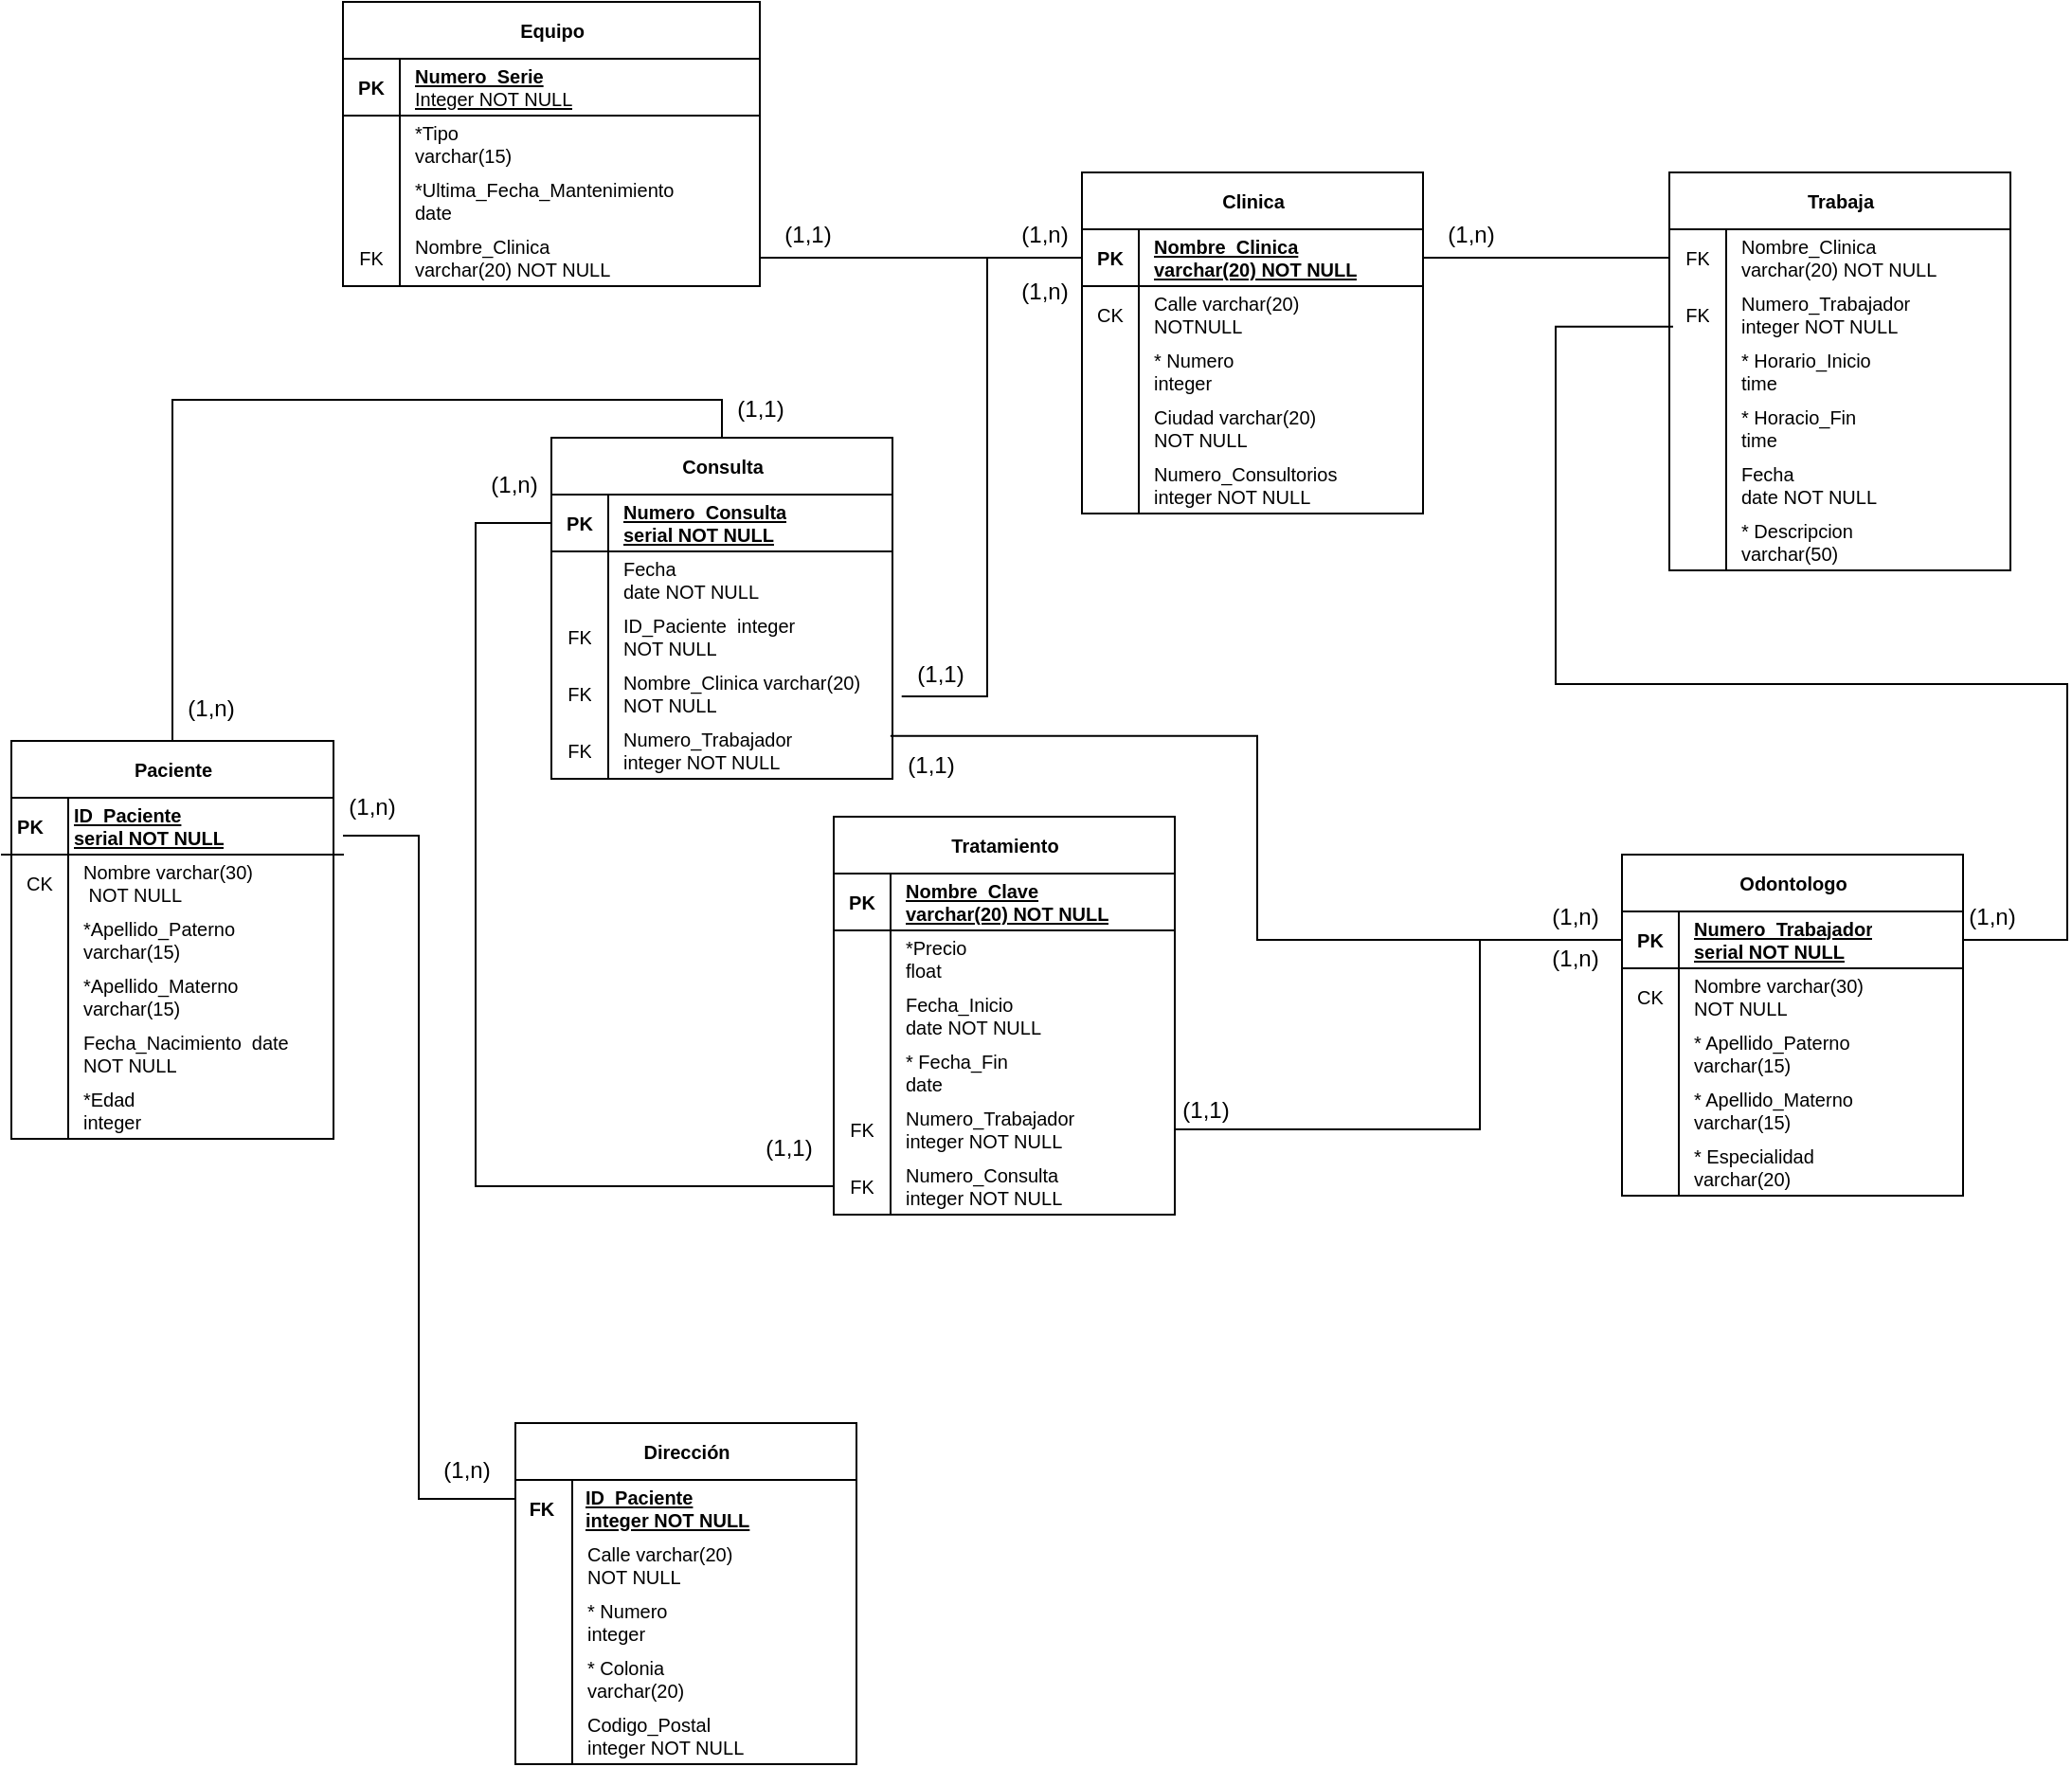 <mxfile version="21.3.8" type="device">
  <diagram name="Page-1" id="_5QdkXE5wrvLpQ4Peil7">
    <mxGraphModel dx="1120" dy="1542" grid="1" gridSize="10" guides="1" tooltips="1" connect="1" arrows="1" fold="1" page="1" pageScale="1" pageWidth="850" pageHeight="1100" math="0" shadow="0">
      <root>
        <mxCell id="0" />
        <mxCell id="1" parent="0" />
        <mxCell id="gTq7msxJ1o6snND7OI1J-227" style="edgeStyle=orthogonalEdgeStyle;rounded=0;orthogonalLoop=1;jettySize=auto;html=1;exitX=0.5;exitY=0;exitDx=0;exitDy=0;entryX=0.5;entryY=0;entryDx=0;entryDy=0;endArrow=none;endFill=0;" parent="1" source="gTq7msxJ1o6snND7OI1J-59" target="gTq7msxJ1o6snND7OI1J-116" edge="1">
          <mxGeometry relative="1" as="geometry" />
        </mxCell>
        <mxCell id="gTq7msxJ1o6snND7OI1J-59" value="Paciente" style="shape=table;startSize=30;container=1;collapsible=1;childLayout=tableLayout;fixedRows=1;rowLines=0;fontStyle=1;align=center;resizeLast=1;html=1;fontSize=10;" parent="1" vertex="1">
          <mxGeometry x="25" y="280" width="170" height="210" as="geometry" />
        </mxCell>
        <mxCell id="OfmCM99neJukkKPJodPV-4" value="" style="shape=tableRow;horizontal=0;startSize=0;swimlaneHead=0;swimlaneBody=0;fillColor=none;collapsible=0;dropTarget=0;points=[[0,0.5],[1,0.5]];portConstraint=eastwest;top=0;left=0;right=0;bottom=0;fontSize=10;" parent="gTq7msxJ1o6snND7OI1J-59" vertex="1">
          <mxGeometry y="30" width="170" height="30" as="geometry" />
        </mxCell>
        <mxCell id="OfmCM99neJukkKPJodPV-5" value="" style="shape=partialRectangle;connectable=0;fillColor=none;top=0;left=0;bottom=0;right=0;editable=1;overflow=hidden;whiteSpace=wrap;html=1;fontSize=10;" parent="OfmCM99neJukkKPJodPV-4" vertex="1">
          <mxGeometry width="30" height="30" as="geometry">
            <mxRectangle width="30" height="30" as="alternateBounds" />
          </mxGeometry>
        </mxCell>
        <mxCell id="OfmCM99neJukkKPJodPV-6" value="" style="shape=partialRectangle;connectable=0;fillColor=none;top=0;left=0;bottom=0;right=0;align=left;spacingLeft=6;overflow=hidden;whiteSpace=wrap;html=1;fontSize=10;" parent="OfmCM99neJukkKPJodPV-4" vertex="1">
          <mxGeometry x="30" width="140" height="30" as="geometry">
            <mxRectangle width="140" height="30" as="alternateBounds" />
          </mxGeometry>
        </mxCell>
        <mxCell id="gTq7msxJ1o6snND7OI1J-63" value="" style="shape=tableRow;horizontal=0;startSize=0;swimlaneHead=0;swimlaneBody=0;fillColor=none;collapsible=0;dropTarget=0;points=[[0,0.5],[1,0.5]];portConstraint=eastwest;top=0;left=0;right=0;bottom=0;fontSize=10;" parent="gTq7msxJ1o6snND7OI1J-59" vertex="1">
          <mxGeometry y="60" width="170" height="30" as="geometry" />
        </mxCell>
        <mxCell id="gTq7msxJ1o6snND7OI1J-64" value="CK" style="shape=partialRectangle;connectable=0;fillColor=none;top=0;left=0;bottom=0;right=0;editable=1;overflow=hidden;whiteSpace=wrap;html=1;fontSize=10;" parent="gTq7msxJ1o6snND7OI1J-63" vertex="1">
          <mxGeometry width="30" height="30" as="geometry">
            <mxRectangle width="30" height="30" as="alternateBounds" />
          </mxGeometry>
        </mxCell>
        <mxCell id="gTq7msxJ1o6snND7OI1J-65" value="&lt;div style=&quot;font-size: 10px;&quot;&gt;Nombre varchar(30)&lt;/div&gt;&amp;nbsp;NOT NULL" style="shape=partialRectangle;connectable=0;fillColor=none;top=0;left=0;bottom=0;right=0;align=left;spacingLeft=6;overflow=hidden;whiteSpace=wrap;html=1;fontSize=10;" parent="gTq7msxJ1o6snND7OI1J-63" vertex="1">
          <mxGeometry x="30" width="140" height="30" as="geometry">
            <mxRectangle width="140" height="30" as="alternateBounds" />
          </mxGeometry>
        </mxCell>
        <mxCell id="gTq7msxJ1o6snND7OI1J-66" value="" style="shape=tableRow;horizontal=0;startSize=0;swimlaneHead=0;swimlaneBody=0;fillColor=none;collapsible=0;dropTarget=0;points=[[0,0.5],[1,0.5]];portConstraint=eastwest;top=0;left=0;right=0;bottom=0;fontSize=10;" parent="gTq7msxJ1o6snND7OI1J-59" vertex="1">
          <mxGeometry y="90" width="170" height="30" as="geometry" />
        </mxCell>
        <mxCell id="gTq7msxJ1o6snND7OI1J-67" value="" style="shape=partialRectangle;connectable=0;fillColor=none;top=0;left=0;bottom=0;right=0;editable=1;overflow=hidden;whiteSpace=wrap;html=1;fontSize=10;" parent="gTq7msxJ1o6snND7OI1J-66" vertex="1">
          <mxGeometry width="30" height="30" as="geometry">
            <mxRectangle width="30" height="30" as="alternateBounds" />
          </mxGeometry>
        </mxCell>
        <mxCell id="gTq7msxJ1o6snND7OI1J-68" value="*Apellido_Paterno varchar(15)" style="shape=partialRectangle;connectable=0;fillColor=none;top=0;left=0;bottom=0;right=0;align=left;spacingLeft=6;overflow=hidden;whiteSpace=wrap;html=1;fontSize=10;" parent="gTq7msxJ1o6snND7OI1J-66" vertex="1">
          <mxGeometry x="30" width="140" height="30" as="geometry">
            <mxRectangle width="140" height="30" as="alternateBounds" />
          </mxGeometry>
        </mxCell>
        <mxCell id="gTq7msxJ1o6snND7OI1J-69" value="" style="shape=tableRow;horizontal=0;startSize=0;swimlaneHead=0;swimlaneBody=0;fillColor=none;collapsible=0;dropTarget=0;points=[[0,0.5],[1,0.5]];portConstraint=eastwest;top=0;left=0;right=0;bottom=0;fontSize=10;" parent="gTq7msxJ1o6snND7OI1J-59" vertex="1">
          <mxGeometry y="120" width="170" height="30" as="geometry" />
        </mxCell>
        <mxCell id="gTq7msxJ1o6snND7OI1J-70" value="" style="shape=partialRectangle;connectable=0;fillColor=none;top=0;left=0;bottom=0;right=0;editable=1;overflow=hidden;whiteSpace=wrap;html=1;fontSize=10;" parent="gTq7msxJ1o6snND7OI1J-69" vertex="1">
          <mxGeometry width="30" height="30" as="geometry">
            <mxRectangle width="30" height="30" as="alternateBounds" />
          </mxGeometry>
        </mxCell>
        <mxCell id="gTq7msxJ1o6snND7OI1J-71" value="*Apellido_Materno varchar(15)" style="shape=partialRectangle;connectable=0;fillColor=none;top=0;left=0;bottom=0;right=0;align=left;spacingLeft=6;overflow=hidden;whiteSpace=wrap;html=1;fontSize=10;" parent="gTq7msxJ1o6snND7OI1J-69" vertex="1">
          <mxGeometry x="30" width="140" height="30" as="geometry">
            <mxRectangle width="140" height="30" as="alternateBounds" />
          </mxGeometry>
        </mxCell>
        <mxCell id="gTq7msxJ1o6snND7OI1J-110" style="shape=tableRow;horizontal=0;startSize=0;swimlaneHead=0;swimlaneBody=0;fillColor=none;collapsible=0;dropTarget=0;points=[[0,0.5],[1,0.5]];portConstraint=eastwest;top=0;left=0;right=0;bottom=0;fontSize=10;" parent="gTq7msxJ1o6snND7OI1J-59" vertex="1">
          <mxGeometry y="150" width="170" height="30" as="geometry" />
        </mxCell>
        <mxCell id="gTq7msxJ1o6snND7OI1J-111" style="shape=partialRectangle;connectable=0;fillColor=none;top=0;left=0;bottom=0;right=0;editable=1;overflow=hidden;whiteSpace=wrap;html=1;fontSize=10;" parent="gTq7msxJ1o6snND7OI1J-110" vertex="1">
          <mxGeometry width="30" height="30" as="geometry">
            <mxRectangle width="30" height="30" as="alternateBounds" />
          </mxGeometry>
        </mxCell>
        <mxCell id="gTq7msxJ1o6snND7OI1J-112" value="&lt;div style=&quot;font-size: 10px;&quot;&gt;Fecha_Nacimiento&lt;span style=&quot;white-space: pre;&quot;&gt;&#x9;&lt;/span&gt;date&lt;/div&gt;&lt;div style=&quot;font-size: 10px;&quot;&gt;NOT NULL&lt;br&gt;&lt;/div&gt;" style="shape=partialRectangle;connectable=0;fillColor=none;top=0;left=0;bottom=0;right=0;align=left;spacingLeft=6;overflow=hidden;whiteSpace=wrap;html=1;fontSize=10;" parent="gTq7msxJ1o6snND7OI1J-110" vertex="1">
          <mxGeometry x="30" width="140" height="30" as="geometry">
            <mxRectangle width="140" height="30" as="alternateBounds" />
          </mxGeometry>
        </mxCell>
        <mxCell id="gTq7msxJ1o6snND7OI1J-113" style="shape=tableRow;horizontal=0;startSize=0;swimlaneHead=0;swimlaneBody=0;fillColor=none;collapsible=0;dropTarget=0;points=[[0,0.5],[1,0.5]];portConstraint=eastwest;top=0;left=0;right=0;bottom=0;fontSize=10;" parent="gTq7msxJ1o6snND7OI1J-59" vertex="1">
          <mxGeometry y="180" width="170" height="30" as="geometry" />
        </mxCell>
        <mxCell id="gTq7msxJ1o6snND7OI1J-114" style="shape=partialRectangle;connectable=0;fillColor=none;top=0;left=0;bottom=0;right=0;editable=1;overflow=hidden;whiteSpace=wrap;html=1;fontSize=10;" parent="gTq7msxJ1o6snND7OI1J-113" vertex="1">
          <mxGeometry width="30" height="30" as="geometry">
            <mxRectangle width="30" height="30" as="alternateBounds" />
          </mxGeometry>
        </mxCell>
        <mxCell id="gTq7msxJ1o6snND7OI1J-115" value="&lt;div style=&quot;font-size: 10px;&quot;&gt;*Edad &lt;br style=&quot;font-size: 10px;&quot;&gt;&lt;/div&gt;&lt;div style=&quot;font-size: 10px;&quot;&gt;integer&lt;br style=&quot;font-size: 10px;&quot;&gt;&lt;/div&gt;" style="shape=partialRectangle;connectable=0;fillColor=none;top=0;left=0;bottom=0;right=0;align=left;spacingLeft=6;overflow=hidden;whiteSpace=wrap;html=1;fontSize=10;" parent="gTq7msxJ1o6snND7OI1J-113" vertex="1">
          <mxGeometry x="30" width="140" height="30" as="geometry">
            <mxRectangle width="140" height="30" as="alternateBounds" />
          </mxGeometry>
        </mxCell>
        <mxCell id="gTq7msxJ1o6snND7OI1J-116" value="Consulta" style="shape=table;startSize=30;container=1;collapsible=1;childLayout=tableLayout;fixedRows=1;rowLines=0;fontStyle=1;align=center;resizeLast=1;html=1;fontSize=10;" parent="1" vertex="1">
          <mxGeometry x="310" y="120" width="180" height="180" as="geometry" />
        </mxCell>
        <mxCell id="gTq7msxJ1o6snND7OI1J-117" value="" style="shape=tableRow;horizontal=0;startSize=0;swimlaneHead=0;swimlaneBody=0;fillColor=none;collapsible=0;dropTarget=0;points=[[0,0.5],[1,0.5]];portConstraint=eastwest;top=0;left=0;right=0;bottom=1;fontSize=10;" parent="gTq7msxJ1o6snND7OI1J-116" vertex="1">
          <mxGeometry y="30" width="180" height="30" as="geometry" />
        </mxCell>
        <mxCell id="gTq7msxJ1o6snND7OI1J-118" value="PK" style="shape=partialRectangle;connectable=0;fillColor=none;top=0;left=0;bottom=0;right=0;fontStyle=1;overflow=hidden;whiteSpace=wrap;html=1;fontSize=10;" parent="gTq7msxJ1o6snND7OI1J-117" vertex="1">
          <mxGeometry width="30" height="30" as="geometry">
            <mxRectangle width="30" height="30" as="alternateBounds" />
          </mxGeometry>
        </mxCell>
        <mxCell id="gTq7msxJ1o6snND7OI1J-119" value="&lt;div style=&quot;font-size: 10px;&quot;&gt;Numero_Consulta&lt;/div&gt;&lt;div style=&quot;font-size: 10px;&quot;&gt;serial NOT NULL&lt;/div&gt;" style="shape=partialRectangle;connectable=0;fillColor=none;top=0;left=0;bottom=0;right=0;align=left;spacingLeft=6;fontStyle=5;overflow=hidden;whiteSpace=wrap;html=1;fontSize=10;" parent="gTq7msxJ1o6snND7OI1J-117" vertex="1">
          <mxGeometry x="30" width="150" height="30" as="geometry">
            <mxRectangle width="150" height="30" as="alternateBounds" />
          </mxGeometry>
        </mxCell>
        <mxCell id="gTq7msxJ1o6snND7OI1J-120" value="" style="shape=tableRow;horizontal=0;startSize=0;swimlaneHead=0;swimlaneBody=0;fillColor=none;collapsible=0;dropTarget=0;points=[[0,0.5],[1,0.5]];portConstraint=eastwest;top=0;left=0;right=0;bottom=0;fontSize=10;" parent="gTq7msxJ1o6snND7OI1J-116" vertex="1">
          <mxGeometry y="60" width="180" height="30" as="geometry" />
        </mxCell>
        <mxCell id="gTq7msxJ1o6snND7OI1J-121" value="" style="shape=partialRectangle;connectable=0;fillColor=none;top=0;left=0;bottom=0;right=0;editable=1;overflow=hidden;whiteSpace=wrap;html=1;fontSize=10;" parent="gTq7msxJ1o6snND7OI1J-120" vertex="1">
          <mxGeometry width="30" height="30" as="geometry">
            <mxRectangle width="30" height="30" as="alternateBounds" />
          </mxGeometry>
        </mxCell>
        <mxCell id="gTq7msxJ1o6snND7OI1J-122" value="&lt;div style=&quot;font-size: 10px;&quot;&gt;Fecha&lt;/div&gt;&lt;div style=&quot;font-size: 10px;&quot;&gt;date NOT NULL&lt;/div&gt;" style="shape=partialRectangle;connectable=0;fillColor=none;top=0;left=0;bottom=0;right=0;align=left;spacingLeft=6;overflow=hidden;whiteSpace=wrap;html=1;fontSize=10;" parent="gTq7msxJ1o6snND7OI1J-120" vertex="1">
          <mxGeometry x="30" width="150" height="30" as="geometry">
            <mxRectangle width="150" height="30" as="alternateBounds" />
          </mxGeometry>
        </mxCell>
        <mxCell id="5kirUY7xHxfeRWdXOnVp-1" style="shape=tableRow;horizontal=0;startSize=0;swimlaneHead=0;swimlaneBody=0;fillColor=none;collapsible=0;dropTarget=0;points=[[0,0.5],[1,0.5]];portConstraint=eastwest;top=0;left=0;right=0;bottom=0;fontSize=10;" parent="gTq7msxJ1o6snND7OI1J-116" vertex="1">
          <mxGeometry y="90" width="180" height="30" as="geometry" />
        </mxCell>
        <mxCell id="5kirUY7xHxfeRWdXOnVp-2" value="FK&lt;br&gt;" style="shape=partialRectangle;connectable=0;fillColor=none;top=0;left=0;bottom=0;right=0;editable=1;overflow=hidden;whiteSpace=wrap;html=1;fontSize=10;" parent="5kirUY7xHxfeRWdXOnVp-1" vertex="1">
          <mxGeometry width="30" height="30" as="geometry">
            <mxRectangle width="30" height="30" as="alternateBounds" />
          </mxGeometry>
        </mxCell>
        <mxCell id="5kirUY7xHxfeRWdXOnVp-3" value="ID_Paciente&amp;nbsp; integer&lt;br&gt;NOT NULL" style="shape=partialRectangle;connectable=0;fillColor=none;top=0;left=0;bottom=0;right=0;align=left;spacingLeft=6;overflow=hidden;whiteSpace=wrap;html=1;fontSize=10;" parent="5kirUY7xHxfeRWdXOnVp-1" vertex="1">
          <mxGeometry x="30" width="150" height="30" as="geometry">
            <mxRectangle width="150" height="30" as="alternateBounds" />
          </mxGeometry>
        </mxCell>
        <mxCell id="gTq7msxJ1o6snND7OI1J-231" style="shape=tableRow;horizontal=0;startSize=0;swimlaneHead=0;swimlaneBody=0;fillColor=none;collapsible=0;dropTarget=0;points=[[0,0.5],[1,0.5]];portConstraint=eastwest;top=0;left=0;right=0;bottom=0;fontSize=10;" parent="gTq7msxJ1o6snND7OI1J-116" vertex="1">
          <mxGeometry y="120" width="180" height="30" as="geometry" />
        </mxCell>
        <mxCell id="gTq7msxJ1o6snND7OI1J-232" value="FK" style="shape=partialRectangle;connectable=0;fillColor=none;top=0;left=0;bottom=0;right=0;editable=1;overflow=hidden;whiteSpace=wrap;html=1;fontSize=10;" parent="gTq7msxJ1o6snND7OI1J-231" vertex="1">
          <mxGeometry width="30" height="30" as="geometry">
            <mxRectangle width="30" height="30" as="alternateBounds" />
          </mxGeometry>
        </mxCell>
        <mxCell id="gTq7msxJ1o6snND7OI1J-233" value="&lt;div style=&quot;font-size: 10px;&quot;&gt;Nombre_Clinica varchar(20)&lt;br&gt;NOT NULL&lt;/div&gt;" style="shape=partialRectangle;connectable=0;fillColor=none;top=0;left=0;bottom=0;right=0;align=left;spacingLeft=6;overflow=hidden;whiteSpace=wrap;html=1;fontSize=10;" parent="gTq7msxJ1o6snND7OI1J-231" vertex="1">
          <mxGeometry x="30" width="150" height="30" as="geometry">
            <mxRectangle width="150" height="30" as="alternateBounds" />
          </mxGeometry>
        </mxCell>
        <mxCell id="gTq7msxJ1o6snND7OI1J-275" style="shape=tableRow;horizontal=0;startSize=0;swimlaneHead=0;swimlaneBody=0;fillColor=none;collapsible=0;dropTarget=0;points=[[0,0.5],[1,0.5]];portConstraint=eastwest;top=0;left=0;right=0;bottom=0;fontSize=10;" parent="gTq7msxJ1o6snND7OI1J-116" vertex="1">
          <mxGeometry y="150" width="180" height="30" as="geometry" />
        </mxCell>
        <mxCell id="gTq7msxJ1o6snND7OI1J-276" value="FK" style="shape=partialRectangle;connectable=0;fillColor=none;top=0;left=0;bottom=0;right=0;editable=1;overflow=hidden;whiteSpace=wrap;html=1;fontSize=10;" parent="gTq7msxJ1o6snND7OI1J-275" vertex="1">
          <mxGeometry width="30" height="30" as="geometry">
            <mxRectangle width="30" height="30" as="alternateBounds" />
          </mxGeometry>
        </mxCell>
        <mxCell id="gTq7msxJ1o6snND7OI1J-277" value="&lt;div style=&quot;font-size: 10px;&quot;&gt;Numero_Trabajador&lt;br style=&quot;font-size: 10px;&quot;&gt;integer NOT NULL&lt;/div&gt;" style="shape=partialRectangle;connectable=0;fillColor=none;top=0;left=0;bottom=0;right=0;align=left;spacingLeft=6;overflow=hidden;whiteSpace=wrap;html=1;fontSize=10;" parent="gTq7msxJ1o6snND7OI1J-275" vertex="1">
          <mxGeometry x="30" width="150" height="30" as="geometry">
            <mxRectangle width="150" height="30" as="alternateBounds" />
          </mxGeometry>
        </mxCell>
        <mxCell id="gTq7msxJ1o6snND7OI1J-161" value="Clinica" style="shape=table;startSize=30;container=1;collapsible=1;childLayout=tableLayout;fixedRows=1;rowLines=0;fontStyle=1;align=center;resizeLast=1;html=1;fontSize=10;" parent="1" vertex="1">
          <mxGeometry x="590" y="-20" width="180" height="180" as="geometry" />
        </mxCell>
        <mxCell id="gTq7msxJ1o6snND7OI1J-162" value="" style="shape=tableRow;horizontal=0;startSize=0;swimlaneHead=0;swimlaneBody=0;fillColor=none;collapsible=0;dropTarget=0;points=[[0,0.5],[1,0.5]];portConstraint=eastwest;top=0;left=0;right=0;bottom=1;fontSize=10;" parent="gTq7msxJ1o6snND7OI1J-161" vertex="1">
          <mxGeometry y="30" width="180" height="30" as="geometry" />
        </mxCell>
        <mxCell id="gTq7msxJ1o6snND7OI1J-163" value="PK" style="shape=partialRectangle;connectable=0;fillColor=none;top=0;left=0;bottom=0;right=0;fontStyle=1;overflow=hidden;whiteSpace=wrap;html=1;fontSize=10;" parent="gTq7msxJ1o6snND7OI1J-162" vertex="1">
          <mxGeometry width="30" height="30" as="geometry">
            <mxRectangle width="30" height="30" as="alternateBounds" />
          </mxGeometry>
        </mxCell>
        <mxCell id="gTq7msxJ1o6snND7OI1J-164" value="Nombre_Clinica&lt;br style=&quot;font-size: 10px;&quot;&gt;varchar(20) NOT NULL" style="shape=partialRectangle;connectable=0;fillColor=none;top=0;left=0;bottom=0;right=0;align=left;spacingLeft=6;fontStyle=5;overflow=hidden;whiteSpace=wrap;html=1;fontSize=10;" parent="gTq7msxJ1o6snND7OI1J-162" vertex="1">
          <mxGeometry x="30" width="150" height="30" as="geometry">
            <mxRectangle width="150" height="30" as="alternateBounds" />
          </mxGeometry>
        </mxCell>
        <mxCell id="gTq7msxJ1o6snND7OI1J-165" value="" style="shape=tableRow;horizontal=0;startSize=0;swimlaneHead=0;swimlaneBody=0;fillColor=none;collapsible=0;dropTarget=0;points=[[0,0.5],[1,0.5]];portConstraint=eastwest;top=0;left=0;right=0;bottom=0;fontSize=10;" parent="gTq7msxJ1o6snND7OI1J-161" vertex="1">
          <mxGeometry y="60" width="180" height="30" as="geometry" />
        </mxCell>
        <mxCell id="gTq7msxJ1o6snND7OI1J-166" value="CK" style="shape=partialRectangle;connectable=0;fillColor=none;top=0;left=0;bottom=0;right=0;editable=1;overflow=hidden;whiteSpace=wrap;html=1;fontSize=10;" parent="gTq7msxJ1o6snND7OI1J-165" vertex="1">
          <mxGeometry width="30" height="30" as="geometry">
            <mxRectangle width="30" height="30" as="alternateBounds" />
          </mxGeometry>
        </mxCell>
        <mxCell id="gTq7msxJ1o6snND7OI1J-167" value="Calle varchar(20) NOTNULL&lt;span style=&quot;font-size: 10px;&quot;&gt;&lt;span style=&quot;white-space: pre;&quot;&gt;&amp;nbsp;&amp;nbsp;&amp;nbsp;&amp;nbsp;&lt;/span&gt;&lt;/span&gt;&lt;span style=&quot;font-size: 10px;&quot;&gt;&lt;span style=&quot;white-space: pre;&quot;&gt;&amp;nbsp;&amp;nbsp;&amp;nbsp;&amp;nbsp;&lt;/span&gt;&lt;/span&gt;&lt;span style=&quot;font-size: 10px;&quot;&gt;&lt;span style=&quot;white-space: pre;&quot;&gt;&amp;nbsp;&amp;nbsp;&amp;nbsp;&amp;nbsp;&lt;/span&gt;&lt;/span&gt;&lt;span style=&quot;font-size: 10px;&quot;&gt;&lt;span style=&quot;white-space: pre;&quot;&gt;&amp;nbsp;&amp;nbsp;&amp;nbsp;&amp;nbsp;&lt;/span&gt;&lt;/span&gt;&lt;span style=&quot;font-size: 10px;&quot;&gt;&lt;span style=&quot;white-space: pre;&quot;&gt;&amp;nbsp;&amp;nbsp;&amp;nbsp;&amp;nbsp;&lt;/span&gt;&lt;/span&gt;&lt;span style=&quot;font-size: 10px;&quot;&gt;&lt;span style=&quot;white-space: pre;&quot;&gt;&amp;nbsp;&amp;nbsp;&amp;nbsp;&amp;nbsp;&lt;/span&gt;&lt;/span&gt;&lt;span style=&quot;font-size: 10px;&quot;&gt;&lt;span style=&quot;white-space: pre;&quot;&gt;&amp;nbsp;&amp;nbsp;&amp;nbsp;&amp;nbsp;&lt;/span&gt;&lt;/span&gt;" style="shape=partialRectangle;connectable=0;fillColor=none;top=0;left=0;bottom=0;right=0;align=left;spacingLeft=6;overflow=hidden;whiteSpace=wrap;html=1;strokeColor=default;fontSize=10;" parent="gTq7msxJ1o6snND7OI1J-165" vertex="1">
          <mxGeometry x="30" width="150" height="30" as="geometry">
            <mxRectangle width="150" height="30" as="alternateBounds" />
          </mxGeometry>
        </mxCell>
        <mxCell id="gTq7msxJ1o6snND7OI1J-168" value="" style="shape=tableRow;horizontal=0;startSize=0;swimlaneHead=0;swimlaneBody=0;fillColor=none;collapsible=0;dropTarget=0;points=[[0,0.5],[1,0.5]];portConstraint=eastwest;top=0;left=0;right=0;bottom=0;fontSize=10;" parent="gTq7msxJ1o6snND7OI1J-161" vertex="1">
          <mxGeometry y="90" width="180" height="30" as="geometry" />
        </mxCell>
        <mxCell id="gTq7msxJ1o6snND7OI1J-169" value="" style="shape=partialRectangle;connectable=0;fillColor=none;top=0;left=0;bottom=0;right=0;editable=1;overflow=hidden;whiteSpace=wrap;html=1;fontSize=10;" parent="gTq7msxJ1o6snND7OI1J-168" vertex="1">
          <mxGeometry width="30" height="30" as="geometry">
            <mxRectangle width="30" height="30" as="alternateBounds" />
          </mxGeometry>
        </mxCell>
        <mxCell id="gTq7msxJ1o6snND7OI1J-170" value="* Numero&lt;div style=&quot;font-size: 10px;&quot;&gt;integer&lt;br style=&quot;font-size: 10px;&quot;&gt;&lt;/div&gt;" style="shape=partialRectangle;connectable=0;fillColor=none;top=0;left=0;bottom=0;right=0;align=left;spacingLeft=6;overflow=hidden;whiteSpace=wrap;html=1;fontSize=10;" parent="gTq7msxJ1o6snND7OI1J-168" vertex="1">
          <mxGeometry x="30" width="150" height="30" as="geometry">
            <mxRectangle width="150" height="30" as="alternateBounds" />
          </mxGeometry>
        </mxCell>
        <mxCell id="gTq7msxJ1o6snND7OI1J-171" value="" style="shape=tableRow;horizontal=0;startSize=0;swimlaneHead=0;swimlaneBody=0;fillColor=none;collapsible=0;dropTarget=0;points=[[0,0.5],[1,0.5]];portConstraint=eastwest;top=0;left=0;right=0;bottom=0;fontSize=10;" parent="gTq7msxJ1o6snND7OI1J-161" vertex="1">
          <mxGeometry y="120" width="180" height="30" as="geometry" />
        </mxCell>
        <mxCell id="gTq7msxJ1o6snND7OI1J-172" value="" style="shape=partialRectangle;connectable=0;fillColor=none;top=0;left=0;bottom=0;right=0;editable=1;overflow=hidden;whiteSpace=wrap;html=1;fontSize=10;" parent="gTq7msxJ1o6snND7OI1J-171" vertex="1">
          <mxGeometry width="30" height="30" as="geometry">
            <mxRectangle width="30" height="30" as="alternateBounds" />
          </mxGeometry>
        </mxCell>
        <mxCell id="gTq7msxJ1o6snND7OI1J-173" value="&lt;div style=&quot;font-size: 10px;&quot;&gt;Ciudad varchar(20)&lt;br style=&quot;font-size: 10px;&quot;&gt;&lt;/div&gt;NOT NULL" style="shape=partialRectangle;connectable=0;fillColor=none;top=0;left=0;bottom=0;right=0;align=left;spacingLeft=6;overflow=hidden;whiteSpace=wrap;html=1;fontSize=10;" parent="gTq7msxJ1o6snND7OI1J-171" vertex="1">
          <mxGeometry x="30" width="150" height="30" as="geometry">
            <mxRectangle width="150" height="30" as="alternateBounds" />
          </mxGeometry>
        </mxCell>
        <mxCell id="gTq7msxJ1o6snND7OI1J-174" value="" style="shape=tableRow;horizontal=0;startSize=0;swimlaneHead=0;swimlaneBody=0;fillColor=none;collapsible=0;dropTarget=0;points=[[0,0.5],[1,0.5]];portConstraint=eastwest;top=0;left=0;right=0;bottom=0;fontSize=10;" parent="gTq7msxJ1o6snND7OI1J-161" vertex="1">
          <mxGeometry y="150" width="180" height="30" as="geometry" />
        </mxCell>
        <mxCell id="gTq7msxJ1o6snND7OI1J-175" value="" style="shape=partialRectangle;connectable=0;fillColor=none;top=0;left=0;bottom=0;right=0;editable=1;overflow=hidden;whiteSpace=wrap;html=1;fontSize=10;" parent="gTq7msxJ1o6snND7OI1J-174" vertex="1">
          <mxGeometry width="30" height="30" as="geometry">
            <mxRectangle width="30" height="30" as="alternateBounds" />
          </mxGeometry>
        </mxCell>
        <mxCell id="gTq7msxJ1o6snND7OI1J-176" value="&lt;div style=&quot;font-size: 10px;&quot;&gt;Numero_Consultorios&lt;/div&gt;&lt;div style=&quot;font-size: 10px;&quot;&gt;integer NOT NULL&lt;/div&gt;" style="shape=partialRectangle;connectable=0;fillColor=none;top=0;left=0;bottom=0;right=0;align=left;spacingLeft=6;overflow=hidden;whiteSpace=wrap;html=1;fontSize=10;" parent="gTq7msxJ1o6snND7OI1J-174" vertex="1">
          <mxGeometry x="30" width="150" height="30" as="geometry">
            <mxRectangle width="150" height="30" as="alternateBounds" />
          </mxGeometry>
        </mxCell>
        <mxCell id="gTq7msxJ1o6snND7OI1J-177" value="Equipo" style="shape=table;startSize=30;container=1;collapsible=1;childLayout=tableLayout;fixedRows=1;rowLines=0;fontStyle=1;align=center;resizeLast=1;html=1;fontSize=10;" parent="1" vertex="1">
          <mxGeometry x="200" y="-110" width="220" height="150" as="geometry" />
        </mxCell>
        <mxCell id="gTq7msxJ1o6snND7OI1J-178" value="" style="shape=tableRow;horizontal=0;startSize=0;swimlaneHead=0;swimlaneBody=0;fillColor=none;collapsible=0;dropTarget=0;points=[[0,0.5],[1,0.5]];portConstraint=eastwest;top=0;left=0;right=0;bottom=1;fontSize=10;" parent="gTq7msxJ1o6snND7OI1J-177" vertex="1">
          <mxGeometry y="30" width="220" height="30" as="geometry" />
        </mxCell>
        <mxCell id="gTq7msxJ1o6snND7OI1J-179" value="PK" style="shape=partialRectangle;connectable=0;fillColor=none;top=0;left=0;bottom=0;right=0;fontStyle=1;overflow=hidden;whiteSpace=wrap;html=1;fontSize=10;" parent="gTq7msxJ1o6snND7OI1J-178" vertex="1">
          <mxGeometry width="30" height="30" as="geometry">
            <mxRectangle width="30" height="30" as="alternateBounds" />
          </mxGeometry>
        </mxCell>
        <mxCell id="gTq7msxJ1o6snND7OI1J-180" value="&lt;div style=&quot;font-size: 10px;&quot;&gt;Numero_Serie&lt;/div&gt;&lt;div style=&quot;font-size: 10px;&quot;&gt;&lt;span style=&quot;font-weight: normal; font-size: 10px;&quot;&gt;Integer NOT NULL&lt;/span&gt;&lt;br style=&quot;font-size: 10px;&quot;&gt;&lt;/div&gt;" style="shape=partialRectangle;connectable=0;fillColor=none;top=0;left=0;bottom=0;right=0;align=left;spacingLeft=6;fontStyle=5;overflow=hidden;whiteSpace=wrap;html=1;fontSize=10;" parent="gTq7msxJ1o6snND7OI1J-178" vertex="1">
          <mxGeometry x="30" width="190" height="30" as="geometry">
            <mxRectangle width="190" height="30" as="alternateBounds" />
          </mxGeometry>
        </mxCell>
        <mxCell id="gTq7msxJ1o6snND7OI1J-181" value="" style="shape=tableRow;horizontal=0;startSize=0;swimlaneHead=0;swimlaneBody=0;fillColor=none;collapsible=0;dropTarget=0;points=[[0,0.5],[1,0.5]];portConstraint=eastwest;top=0;left=0;right=0;bottom=0;fontSize=10;" parent="gTq7msxJ1o6snND7OI1J-177" vertex="1">
          <mxGeometry y="60" width="220" height="30" as="geometry" />
        </mxCell>
        <mxCell id="gTq7msxJ1o6snND7OI1J-182" value="" style="shape=partialRectangle;connectable=0;fillColor=none;top=0;left=0;bottom=0;right=0;editable=1;overflow=hidden;whiteSpace=wrap;html=1;fontSize=10;" parent="gTq7msxJ1o6snND7OI1J-181" vertex="1">
          <mxGeometry width="30" height="30" as="geometry">
            <mxRectangle width="30" height="30" as="alternateBounds" />
          </mxGeometry>
        </mxCell>
        <mxCell id="gTq7msxJ1o6snND7OI1J-183" value="*Tipo&lt;div style=&quot;font-size: 10px;&quot;&gt;varchar(15)&lt;br style=&quot;font-size: 10px;&quot;&gt;&lt;/div&gt;" style="shape=partialRectangle;connectable=0;fillColor=none;top=0;left=0;bottom=0;right=0;align=left;spacingLeft=6;overflow=hidden;whiteSpace=wrap;html=1;fontSize=10;" parent="gTq7msxJ1o6snND7OI1J-181" vertex="1">
          <mxGeometry x="30" width="190" height="30" as="geometry">
            <mxRectangle width="190" height="30" as="alternateBounds" />
          </mxGeometry>
        </mxCell>
        <mxCell id="gTq7msxJ1o6snND7OI1J-184" value="" style="shape=tableRow;horizontal=0;startSize=0;swimlaneHead=0;swimlaneBody=0;fillColor=none;collapsible=0;dropTarget=0;points=[[0,0.5],[1,0.5]];portConstraint=eastwest;top=0;left=0;right=0;bottom=0;fontSize=10;" parent="gTq7msxJ1o6snND7OI1J-177" vertex="1">
          <mxGeometry y="90" width="220" height="30" as="geometry" />
        </mxCell>
        <mxCell id="gTq7msxJ1o6snND7OI1J-185" value="" style="shape=partialRectangle;connectable=0;fillColor=none;top=0;left=0;bottom=0;right=0;editable=1;overflow=hidden;whiteSpace=wrap;html=1;fontSize=10;" parent="gTq7msxJ1o6snND7OI1J-184" vertex="1">
          <mxGeometry width="30" height="30" as="geometry">
            <mxRectangle width="30" height="30" as="alternateBounds" />
          </mxGeometry>
        </mxCell>
        <mxCell id="gTq7msxJ1o6snND7OI1J-186" value="&lt;div style=&quot;font-size: 10px;&quot;&gt;*Ultima_Fecha_Mantenimiento&lt;/div&gt;&lt;div style=&quot;font-size: 10px;&quot;&gt;date&lt;/div&gt;" style="shape=partialRectangle;connectable=0;fillColor=none;top=0;left=0;bottom=0;right=0;align=left;spacingLeft=6;overflow=hidden;whiteSpace=wrap;html=1;fontSize=10;" parent="gTq7msxJ1o6snND7OI1J-184" vertex="1">
          <mxGeometry x="30" width="190" height="30" as="geometry">
            <mxRectangle width="190" height="30" as="alternateBounds" />
          </mxGeometry>
        </mxCell>
        <mxCell id="gTq7msxJ1o6snND7OI1J-235" value="" style="shape=tableRow;horizontal=0;startSize=0;swimlaneHead=0;swimlaneBody=0;fillColor=none;collapsible=0;dropTarget=0;points=[[0,0.5],[1,0.5]];portConstraint=eastwest;top=0;left=0;right=0;bottom=0;fontSize=10;" parent="gTq7msxJ1o6snND7OI1J-177" vertex="1">
          <mxGeometry y="120" width="220" height="30" as="geometry" />
        </mxCell>
        <mxCell id="gTq7msxJ1o6snND7OI1J-236" value="FK" style="shape=partialRectangle;connectable=0;fillColor=none;top=0;left=0;bottom=0;right=0;editable=1;overflow=hidden;whiteSpace=wrap;html=1;fontSize=10;" parent="gTq7msxJ1o6snND7OI1J-235" vertex="1">
          <mxGeometry width="30" height="30" as="geometry">
            <mxRectangle width="30" height="30" as="alternateBounds" />
          </mxGeometry>
        </mxCell>
        <mxCell id="gTq7msxJ1o6snND7OI1J-237" value="&lt;div style=&quot;font-size: 10px;&quot;&gt;Nombre_Clinica&lt;/div&gt;&lt;div style=&quot;font-size: 10px;&quot;&gt;varchar(20) NOT NULL&lt;br style=&quot;font-size: 10px;&quot;&gt;&lt;/div&gt;" style="shape=partialRectangle;connectable=0;fillColor=none;top=0;left=0;bottom=0;right=0;align=left;spacingLeft=6;overflow=hidden;whiteSpace=wrap;html=1;fontSize=10;" parent="gTq7msxJ1o6snND7OI1J-235" vertex="1">
          <mxGeometry x="30" width="190" height="30" as="geometry">
            <mxRectangle width="190" height="30" as="alternateBounds" />
          </mxGeometry>
        </mxCell>
        <mxCell id="gTq7msxJ1o6snND7OI1J-193" value="Odontologo" style="shape=table;startSize=30;container=1;collapsible=1;childLayout=tableLayout;fixedRows=1;rowLines=0;fontStyle=1;align=center;resizeLast=1;html=1;fontSize=10;" parent="1" vertex="1">
          <mxGeometry x="875" y="340" width="180" height="180" as="geometry" />
        </mxCell>
        <mxCell id="gTq7msxJ1o6snND7OI1J-194" value="" style="shape=tableRow;horizontal=0;startSize=0;swimlaneHead=0;swimlaneBody=0;fillColor=none;collapsible=0;dropTarget=0;points=[[0,0.5],[1,0.5]];portConstraint=eastwest;top=0;left=0;right=0;bottom=1;fontSize=10;" parent="gTq7msxJ1o6snND7OI1J-193" vertex="1">
          <mxGeometry y="30" width="180" height="30" as="geometry" />
        </mxCell>
        <mxCell id="gTq7msxJ1o6snND7OI1J-195" value="PK" style="shape=partialRectangle;connectable=0;fillColor=none;top=0;left=0;bottom=0;right=0;fontStyle=1;overflow=hidden;whiteSpace=wrap;html=1;fontSize=10;" parent="gTq7msxJ1o6snND7OI1J-194" vertex="1">
          <mxGeometry width="30" height="30" as="geometry">
            <mxRectangle width="30" height="30" as="alternateBounds" />
          </mxGeometry>
        </mxCell>
        <mxCell id="gTq7msxJ1o6snND7OI1J-196" value="&lt;div style=&quot;font-size: 10px;&quot;&gt;Numero_Trabajador&lt;/div&gt;&lt;div style=&quot;font-size: 10px;&quot;&gt;serial NOT NULL&lt;/div&gt;" style="shape=partialRectangle;connectable=0;fillColor=none;top=0;left=0;bottom=0;right=0;align=left;spacingLeft=6;fontStyle=5;overflow=hidden;whiteSpace=wrap;html=1;fontSize=10;" parent="gTq7msxJ1o6snND7OI1J-194" vertex="1">
          <mxGeometry x="30" width="150" height="30" as="geometry">
            <mxRectangle width="150" height="30" as="alternateBounds" />
          </mxGeometry>
        </mxCell>
        <mxCell id="gTq7msxJ1o6snND7OI1J-197" value="" style="shape=tableRow;horizontal=0;startSize=0;swimlaneHead=0;swimlaneBody=0;fillColor=none;collapsible=0;dropTarget=0;points=[[0,0.5],[1,0.5]];portConstraint=eastwest;top=0;left=0;right=0;bottom=0;fontSize=10;" parent="gTq7msxJ1o6snND7OI1J-193" vertex="1">
          <mxGeometry y="60" width="180" height="30" as="geometry" />
        </mxCell>
        <mxCell id="gTq7msxJ1o6snND7OI1J-198" value="CK" style="shape=partialRectangle;connectable=0;fillColor=none;top=0;left=0;bottom=0;right=0;editable=1;overflow=hidden;whiteSpace=wrap;html=1;fontSize=10;" parent="gTq7msxJ1o6snND7OI1J-197" vertex="1">
          <mxGeometry width="30" height="30" as="geometry">
            <mxRectangle width="30" height="30" as="alternateBounds" />
          </mxGeometry>
        </mxCell>
        <mxCell id="gTq7msxJ1o6snND7OI1J-199" value="&lt;div style=&quot;font-size: 10px;&quot;&gt;Nombre varchar(30)&lt;br style=&quot;font-size: 10px;&quot;&gt;&lt;/div&gt;NOT NULL" style="shape=partialRectangle;connectable=0;fillColor=none;top=0;left=0;bottom=0;right=0;align=left;spacingLeft=6;overflow=hidden;whiteSpace=wrap;html=1;fontSize=10;" parent="gTq7msxJ1o6snND7OI1J-197" vertex="1">
          <mxGeometry x="30" width="150" height="30" as="geometry">
            <mxRectangle width="150" height="30" as="alternateBounds" />
          </mxGeometry>
        </mxCell>
        <mxCell id="gTq7msxJ1o6snND7OI1J-200" value="" style="shape=tableRow;horizontal=0;startSize=0;swimlaneHead=0;swimlaneBody=0;fillColor=none;collapsible=0;dropTarget=0;points=[[0,0.5],[1,0.5]];portConstraint=eastwest;top=0;left=0;right=0;bottom=0;fontSize=10;" parent="gTq7msxJ1o6snND7OI1J-193" vertex="1">
          <mxGeometry y="90" width="180" height="30" as="geometry" />
        </mxCell>
        <mxCell id="gTq7msxJ1o6snND7OI1J-201" value="" style="shape=partialRectangle;connectable=0;fillColor=none;top=0;left=0;bottom=0;right=0;editable=1;overflow=hidden;whiteSpace=wrap;html=1;fontSize=10;" parent="gTq7msxJ1o6snND7OI1J-200" vertex="1">
          <mxGeometry width="30" height="30" as="geometry">
            <mxRectangle width="30" height="30" as="alternateBounds" />
          </mxGeometry>
        </mxCell>
        <mxCell id="gTq7msxJ1o6snND7OI1J-202" value="* Apellido_Paterno&lt;br style=&quot;font-size: 10px;&quot;&gt;varchar(15)" style="shape=partialRectangle;connectable=0;fillColor=none;top=0;left=0;bottom=0;right=0;align=left;spacingLeft=6;overflow=hidden;whiteSpace=wrap;html=1;fontSize=10;" parent="gTq7msxJ1o6snND7OI1J-200" vertex="1">
          <mxGeometry x="30" width="150" height="30" as="geometry">
            <mxRectangle width="150" height="30" as="alternateBounds" />
          </mxGeometry>
        </mxCell>
        <mxCell id="gTq7msxJ1o6snND7OI1J-203" value="" style="shape=tableRow;horizontal=0;startSize=0;swimlaneHead=0;swimlaneBody=0;fillColor=none;collapsible=0;dropTarget=0;points=[[0,0.5],[1,0.5]];portConstraint=eastwest;top=0;left=0;right=0;bottom=0;fontSize=10;" parent="gTq7msxJ1o6snND7OI1J-193" vertex="1">
          <mxGeometry y="120" width="180" height="30" as="geometry" />
        </mxCell>
        <mxCell id="gTq7msxJ1o6snND7OI1J-204" value="" style="shape=partialRectangle;connectable=0;fillColor=none;top=0;left=0;bottom=0;right=0;editable=1;overflow=hidden;whiteSpace=wrap;html=1;fontSize=10;" parent="gTq7msxJ1o6snND7OI1J-203" vertex="1">
          <mxGeometry width="30" height="30" as="geometry">
            <mxRectangle width="30" height="30" as="alternateBounds" />
          </mxGeometry>
        </mxCell>
        <mxCell id="gTq7msxJ1o6snND7OI1J-205" value="* Apellido_Materno&lt;br style=&quot;font-size: 10px;&quot;&gt;varchar(15)" style="shape=partialRectangle;connectable=0;fillColor=none;top=0;left=0;bottom=0;right=0;align=left;spacingLeft=6;overflow=hidden;whiteSpace=wrap;html=1;fontSize=10;" parent="gTq7msxJ1o6snND7OI1J-203" vertex="1">
          <mxGeometry x="30" width="150" height="30" as="geometry">
            <mxRectangle width="150" height="30" as="alternateBounds" />
          </mxGeometry>
        </mxCell>
        <mxCell id="gTq7msxJ1o6snND7OI1J-206" value="" style="shape=tableRow;horizontal=0;startSize=0;swimlaneHead=0;swimlaneBody=0;fillColor=none;collapsible=0;dropTarget=0;points=[[0,0.5],[1,0.5]];portConstraint=eastwest;top=0;left=0;right=0;bottom=0;fontSize=10;" parent="gTq7msxJ1o6snND7OI1J-193" vertex="1">
          <mxGeometry y="150" width="180" height="30" as="geometry" />
        </mxCell>
        <mxCell id="gTq7msxJ1o6snND7OI1J-207" value="" style="shape=partialRectangle;connectable=0;fillColor=none;top=0;left=0;bottom=0;right=0;editable=1;overflow=hidden;whiteSpace=wrap;html=1;fontSize=10;" parent="gTq7msxJ1o6snND7OI1J-206" vertex="1">
          <mxGeometry width="30" height="30" as="geometry">
            <mxRectangle width="30" height="30" as="alternateBounds" />
          </mxGeometry>
        </mxCell>
        <mxCell id="gTq7msxJ1o6snND7OI1J-208" value="* Especialidad&lt;br style=&quot;font-size: 10px;&quot;&gt;varchar(20)" style="shape=partialRectangle;connectable=0;fillColor=none;top=0;left=0;bottom=0;right=0;align=left;spacingLeft=6;overflow=hidden;whiteSpace=wrap;html=1;fontSize=10;" parent="gTq7msxJ1o6snND7OI1J-206" vertex="1">
          <mxGeometry x="30" width="150" height="30" as="geometry">
            <mxRectangle width="150" height="30" as="alternateBounds" />
          </mxGeometry>
        </mxCell>
        <mxCell id="gTq7msxJ1o6snND7OI1J-212" value="Tratamiento" style="shape=table;startSize=30;container=1;collapsible=1;childLayout=tableLayout;fixedRows=1;rowLines=0;fontStyle=1;align=center;resizeLast=1;html=1;fontSize=10;" parent="1" vertex="1">
          <mxGeometry x="459" y="320" width="180" height="210" as="geometry" />
        </mxCell>
        <mxCell id="gTq7msxJ1o6snND7OI1J-213" value="" style="shape=tableRow;horizontal=0;startSize=0;swimlaneHead=0;swimlaneBody=0;fillColor=none;collapsible=0;dropTarget=0;points=[[0,0.5],[1,0.5]];portConstraint=eastwest;top=0;left=0;right=0;bottom=1;fontSize=10;" parent="gTq7msxJ1o6snND7OI1J-212" vertex="1">
          <mxGeometry y="30" width="180" height="30" as="geometry" />
        </mxCell>
        <mxCell id="gTq7msxJ1o6snND7OI1J-214" value="PK" style="shape=partialRectangle;connectable=0;fillColor=none;top=0;left=0;bottom=0;right=0;fontStyle=1;overflow=hidden;whiteSpace=wrap;html=1;fontSize=10;" parent="gTq7msxJ1o6snND7OI1J-213" vertex="1">
          <mxGeometry width="30" height="30" as="geometry">
            <mxRectangle width="30" height="30" as="alternateBounds" />
          </mxGeometry>
        </mxCell>
        <mxCell id="gTq7msxJ1o6snND7OI1J-215" value="Nombre_Clave&lt;br style=&quot;font-size: 10px;&quot;&gt;varchar(20) NOT NULL" style="shape=partialRectangle;connectable=0;fillColor=none;top=0;left=0;bottom=0;right=0;align=left;spacingLeft=6;fontStyle=5;overflow=hidden;whiteSpace=wrap;html=1;fontSize=10;" parent="gTq7msxJ1o6snND7OI1J-213" vertex="1">
          <mxGeometry x="30" width="150" height="30" as="geometry">
            <mxRectangle width="150" height="30" as="alternateBounds" />
          </mxGeometry>
        </mxCell>
        <mxCell id="gTq7msxJ1o6snND7OI1J-216" value="" style="shape=tableRow;horizontal=0;startSize=0;swimlaneHead=0;swimlaneBody=0;fillColor=none;collapsible=0;dropTarget=0;points=[[0,0.5],[1,0.5]];portConstraint=eastwest;top=0;left=0;right=0;bottom=0;fontSize=10;" parent="gTq7msxJ1o6snND7OI1J-212" vertex="1">
          <mxGeometry y="60" width="180" height="30" as="geometry" />
        </mxCell>
        <mxCell id="gTq7msxJ1o6snND7OI1J-217" value="" style="shape=partialRectangle;connectable=0;fillColor=none;top=0;left=0;bottom=0;right=0;editable=1;overflow=hidden;whiteSpace=wrap;html=1;fontSize=10;" parent="gTq7msxJ1o6snND7OI1J-216" vertex="1">
          <mxGeometry width="30" height="30" as="geometry">
            <mxRectangle width="30" height="30" as="alternateBounds" />
          </mxGeometry>
        </mxCell>
        <mxCell id="gTq7msxJ1o6snND7OI1J-218" value="&lt;div style=&quot;font-size: 10px;&quot;&gt;*Precio&lt;/div&gt;&lt;div style=&quot;font-size: 10px;&quot;&gt;float&lt;/div&gt;" style="shape=partialRectangle;connectable=0;fillColor=none;top=0;left=0;bottom=0;right=0;align=left;spacingLeft=6;overflow=hidden;whiteSpace=wrap;html=1;fontSize=10;" parent="gTq7msxJ1o6snND7OI1J-216" vertex="1">
          <mxGeometry x="30" width="150" height="30" as="geometry">
            <mxRectangle width="150" height="30" as="alternateBounds" />
          </mxGeometry>
        </mxCell>
        <mxCell id="gTq7msxJ1o6snND7OI1J-219" style="shape=tableRow;horizontal=0;startSize=0;swimlaneHead=0;swimlaneBody=0;fillColor=none;collapsible=0;dropTarget=0;points=[[0,0.5],[1,0.5]];portConstraint=eastwest;top=0;left=0;right=0;bottom=0;fontSize=10;" parent="gTq7msxJ1o6snND7OI1J-212" vertex="1">
          <mxGeometry y="90" width="180" height="30" as="geometry" />
        </mxCell>
        <mxCell id="gTq7msxJ1o6snND7OI1J-220" style="shape=partialRectangle;connectable=0;fillColor=none;top=0;left=0;bottom=0;right=0;editable=1;overflow=hidden;whiteSpace=wrap;html=1;fontSize=10;" parent="gTq7msxJ1o6snND7OI1J-219" vertex="1">
          <mxGeometry width="30" height="30" as="geometry">
            <mxRectangle width="30" height="30" as="alternateBounds" />
          </mxGeometry>
        </mxCell>
        <mxCell id="gTq7msxJ1o6snND7OI1J-221" value="&lt;div style=&quot;font-size: 10px;&quot;&gt;Fecha_Inicio&lt;/div&gt;&lt;div style=&quot;font-size: 10px;&quot;&gt;date NOT NULL&lt;/div&gt;" style="shape=partialRectangle;connectable=0;fillColor=none;top=0;left=0;bottom=0;right=0;align=left;spacingLeft=6;overflow=hidden;whiteSpace=wrap;html=1;fontSize=10;" parent="gTq7msxJ1o6snND7OI1J-219" vertex="1">
          <mxGeometry x="30" width="150" height="30" as="geometry">
            <mxRectangle width="150" height="30" as="alternateBounds" />
          </mxGeometry>
        </mxCell>
        <mxCell id="gTq7msxJ1o6snND7OI1J-222" style="shape=tableRow;horizontal=0;startSize=0;swimlaneHead=0;swimlaneBody=0;fillColor=none;collapsible=0;dropTarget=0;points=[[0,0.5],[1,0.5]];portConstraint=eastwest;top=0;left=0;right=0;bottom=0;fontSize=10;" parent="gTq7msxJ1o6snND7OI1J-212" vertex="1">
          <mxGeometry y="120" width="180" height="30" as="geometry" />
        </mxCell>
        <mxCell id="gTq7msxJ1o6snND7OI1J-223" style="shape=partialRectangle;connectable=0;fillColor=none;top=0;left=0;bottom=0;right=0;editable=1;overflow=hidden;whiteSpace=wrap;html=1;fontSize=10;" parent="gTq7msxJ1o6snND7OI1J-222" vertex="1">
          <mxGeometry width="30" height="30" as="geometry">
            <mxRectangle width="30" height="30" as="alternateBounds" />
          </mxGeometry>
        </mxCell>
        <mxCell id="gTq7msxJ1o6snND7OI1J-224" value="&lt;div style=&quot;font-size: 10px;&quot;&gt;* Fecha_Fin&lt;/div&gt;&lt;div style=&quot;font-size: 10px;&quot;&gt;date&lt;br style=&quot;font-size: 10px;&quot;&gt;&lt;/div&gt;" style="shape=partialRectangle;connectable=0;fillColor=none;top=0;left=0;bottom=0;right=0;align=left;spacingLeft=6;overflow=hidden;whiteSpace=wrap;html=1;fontSize=10;" parent="gTq7msxJ1o6snND7OI1J-222" vertex="1">
          <mxGeometry x="30" width="150" height="30" as="geometry">
            <mxRectangle width="150" height="30" as="alternateBounds" />
          </mxGeometry>
        </mxCell>
        <mxCell id="gTq7msxJ1o6snND7OI1J-265" style="shape=tableRow;horizontal=0;startSize=0;swimlaneHead=0;swimlaneBody=0;fillColor=none;collapsible=0;dropTarget=0;points=[[0,0.5],[1,0.5]];portConstraint=eastwest;top=0;left=0;right=0;bottom=0;fontSize=10;" parent="gTq7msxJ1o6snND7OI1J-212" vertex="1">
          <mxGeometry y="150" width="180" height="30" as="geometry" />
        </mxCell>
        <mxCell id="gTq7msxJ1o6snND7OI1J-266" value="FK" style="shape=partialRectangle;connectable=0;fillColor=none;top=0;left=0;bottom=0;right=0;editable=1;overflow=hidden;whiteSpace=wrap;html=1;fontSize=10;" parent="gTq7msxJ1o6snND7OI1J-265" vertex="1">
          <mxGeometry width="30" height="30" as="geometry">
            <mxRectangle width="30" height="30" as="alternateBounds" />
          </mxGeometry>
        </mxCell>
        <mxCell id="gTq7msxJ1o6snND7OI1J-267" value="&lt;div style=&quot;font-size: 10px;&quot;&gt;Numero_Trabajador&lt;/div&gt;&lt;div style=&quot;font-size: 10px;&quot;&gt;integer NOT NULL&lt;/div&gt;" style="shape=partialRectangle;connectable=0;fillColor=none;top=0;left=0;bottom=0;right=0;align=left;spacingLeft=6;overflow=hidden;whiteSpace=wrap;html=1;fontSize=10;" parent="gTq7msxJ1o6snND7OI1J-265" vertex="1">
          <mxGeometry x="30" width="150" height="30" as="geometry">
            <mxRectangle width="150" height="30" as="alternateBounds" />
          </mxGeometry>
        </mxCell>
        <mxCell id="gTq7msxJ1o6snND7OI1J-272" style="shape=tableRow;horizontal=0;startSize=0;swimlaneHead=0;swimlaneBody=0;fillColor=none;collapsible=0;dropTarget=0;points=[[0,0.5],[1,0.5]];portConstraint=eastwest;top=0;left=0;right=0;bottom=0;fontSize=10;" parent="gTq7msxJ1o6snND7OI1J-212" vertex="1">
          <mxGeometry y="180" width="180" height="30" as="geometry" />
        </mxCell>
        <mxCell id="gTq7msxJ1o6snND7OI1J-273" value="FK" style="shape=partialRectangle;connectable=0;fillColor=none;top=0;left=0;bottom=0;right=0;editable=1;overflow=hidden;whiteSpace=wrap;html=1;fontSize=10;" parent="gTq7msxJ1o6snND7OI1J-272" vertex="1">
          <mxGeometry width="30" height="30" as="geometry">
            <mxRectangle width="30" height="30" as="alternateBounds" />
          </mxGeometry>
        </mxCell>
        <mxCell id="gTq7msxJ1o6snND7OI1J-274" value="&lt;div style=&quot;font-size: 10px;&quot;&gt;Numero_Consulta&lt;/div&gt;&lt;div style=&quot;font-size: 10px;&quot;&gt;integer NOT NULL&lt;/div&gt;" style="shape=partialRectangle;connectable=0;fillColor=none;top=0;left=0;bottom=0;right=0;align=left;spacingLeft=6;overflow=hidden;whiteSpace=wrap;html=1;fontSize=10;" parent="gTq7msxJ1o6snND7OI1J-272" vertex="1">
          <mxGeometry x="30" width="150" height="30" as="geometry">
            <mxRectangle width="150" height="30" as="alternateBounds" />
          </mxGeometry>
        </mxCell>
        <mxCell id="gTq7msxJ1o6snND7OI1J-234" style="edgeStyle=orthogonalEdgeStyle;rounded=0;orthogonalLoop=1;jettySize=auto;html=1;exitX=0;exitY=0.5;exitDx=0;exitDy=0;entryX=1.027;entryY=0.549;entryDx=0;entryDy=0;entryPerimeter=0;endArrow=none;endFill=0;" parent="1" source="gTq7msxJ1o6snND7OI1J-162" target="gTq7msxJ1o6snND7OI1J-231" edge="1">
          <mxGeometry relative="1" as="geometry" />
        </mxCell>
        <mxCell id="gTq7msxJ1o6snND7OI1J-239" style="edgeStyle=orthogonalEdgeStyle;rounded=0;orthogonalLoop=1;jettySize=auto;html=1;exitX=0;exitY=0.5;exitDx=0;exitDy=0;entryX=1;entryY=0.5;entryDx=0;entryDy=0;endArrow=none;endFill=0;" parent="1" source="gTq7msxJ1o6snND7OI1J-162" target="gTq7msxJ1o6snND7OI1J-235" edge="1">
          <mxGeometry relative="1" as="geometry" />
        </mxCell>
        <mxCell id="gTq7msxJ1o6snND7OI1J-240" value="Trabaja" style="shape=table;startSize=30;container=1;collapsible=1;childLayout=tableLayout;fixedRows=1;rowLines=0;fontStyle=1;align=center;resizeLast=1;html=1;fontSize=10;" parent="1" vertex="1">
          <mxGeometry x="900" y="-20" width="180" height="210" as="geometry" />
        </mxCell>
        <mxCell id="gTq7msxJ1o6snND7OI1J-244" value="" style="shape=tableRow;horizontal=0;startSize=0;swimlaneHead=0;swimlaneBody=0;fillColor=none;collapsible=0;dropTarget=0;points=[[0,0.5],[1,0.5]];portConstraint=eastwest;top=0;left=0;right=0;bottom=0;fontSize=10;" parent="gTq7msxJ1o6snND7OI1J-240" vertex="1">
          <mxGeometry y="30" width="180" height="30" as="geometry" />
        </mxCell>
        <mxCell id="gTq7msxJ1o6snND7OI1J-245" value="FK" style="shape=partialRectangle;connectable=0;fillColor=none;top=0;left=0;bottom=0;right=0;editable=1;overflow=hidden;whiteSpace=wrap;html=1;fontSize=10;" parent="gTq7msxJ1o6snND7OI1J-244" vertex="1">
          <mxGeometry width="30" height="30" as="geometry">
            <mxRectangle width="30" height="30" as="alternateBounds" />
          </mxGeometry>
        </mxCell>
        <mxCell id="gTq7msxJ1o6snND7OI1J-246" value="Nombre_Clinica&lt;br style=&quot;font-size: 10px;&quot;&gt;varchar(20) NOT NULL" style="shape=partialRectangle;connectable=0;fillColor=none;top=0;left=0;bottom=0;right=0;align=left;spacingLeft=6;overflow=hidden;whiteSpace=wrap;html=1;fontSize=10;" parent="gTq7msxJ1o6snND7OI1J-244" vertex="1">
          <mxGeometry x="30" width="150" height="30" as="geometry">
            <mxRectangle width="150" height="30" as="alternateBounds" />
          </mxGeometry>
        </mxCell>
        <mxCell id="gTq7msxJ1o6snND7OI1J-247" value="" style="shape=tableRow;horizontal=0;startSize=0;swimlaneHead=0;swimlaneBody=0;fillColor=none;collapsible=0;dropTarget=0;points=[[0,0.5],[1,0.5]];portConstraint=eastwest;top=0;left=0;right=0;bottom=0;fontSize=10;" parent="gTq7msxJ1o6snND7OI1J-240" vertex="1">
          <mxGeometry y="60" width="180" height="30" as="geometry" />
        </mxCell>
        <mxCell id="gTq7msxJ1o6snND7OI1J-248" value="FK" style="shape=partialRectangle;connectable=0;fillColor=none;top=0;left=0;bottom=0;right=0;editable=1;overflow=hidden;whiteSpace=wrap;html=1;fontSize=10;" parent="gTq7msxJ1o6snND7OI1J-247" vertex="1">
          <mxGeometry width="30" height="30" as="geometry">
            <mxRectangle width="30" height="30" as="alternateBounds" />
          </mxGeometry>
        </mxCell>
        <mxCell id="gTq7msxJ1o6snND7OI1J-249" value="Numero_Trabajador&lt;br style=&quot;font-size: 10px;&quot;&gt;integer NOT NULL" style="shape=partialRectangle;connectable=0;fillColor=none;top=0;left=0;bottom=0;right=0;align=left;spacingLeft=6;overflow=hidden;whiteSpace=wrap;html=1;fontSize=10;" parent="gTq7msxJ1o6snND7OI1J-247" vertex="1">
          <mxGeometry x="30" width="150" height="30" as="geometry">
            <mxRectangle width="150" height="30" as="alternateBounds" />
          </mxGeometry>
        </mxCell>
        <mxCell id="gTq7msxJ1o6snND7OI1J-250" value="" style="shape=tableRow;horizontal=0;startSize=0;swimlaneHead=0;swimlaneBody=0;fillColor=none;collapsible=0;dropTarget=0;points=[[0,0.5],[1,0.5]];portConstraint=eastwest;top=0;left=0;right=0;bottom=0;fontSize=10;" parent="gTq7msxJ1o6snND7OI1J-240" vertex="1">
          <mxGeometry y="90" width="180" height="30" as="geometry" />
        </mxCell>
        <mxCell id="gTq7msxJ1o6snND7OI1J-251" value="" style="shape=partialRectangle;connectable=0;fillColor=none;top=0;left=0;bottom=0;right=0;editable=1;overflow=hidden;whiteSpace=wrap;html=1;fontSize=10;" parent="gTq7msxJ1o6snND7OI1J-250" vertex="1">
          <mxGeometry width="30" height="30" as="geometry">
            <mxRectangle width="30" height="30" as="alternateBounds" />
          </mxGeometry>
        </mxCell>
        <mxCell id="gTq7msxJ1o6snND7OI1J-252" value="* Horario_Inicio&lt;br style=&quot;font-size: 10px;&quot;&gt;time" style="shape=partialRectangle;connectable=0;fillColor=none;top=0;left=0;bottom=0;right=0;align=left;spacingLeft=6;overflow=hidden;whiteSpace=wrap;html=1;fontSize=10;" parent="gTq7msxJ1o6snND7OI1J-250" vertex="1">
          <mxGeometry x="30" width="150" height="30" as="geometry">
            <mxRectangle width="150" height="30" as="alternateBounds" />
          </mxGeometry>
        </mxCell>
        <mxCell id="gTq7msxJ1o6snND7OI1J-253" style="shape=tableRow;horizontal=0;startSize=0;swimlaneHead=0;swimlaneBody=0;fillColor=none;collapsible=0;dropTarget=0;points=[[0,0.5],[1,0.5]];portConstraint=eastwest;top=0;left=0;right=0;bottom=0;fontSize=10;" parent="gTq7msxJ1o6snND7OI1J-240" vertex="1">
          <mxGeometry y="120" width="180" height="30" as="geometry" />
        </mxCell>
        <mxCell id="gTq7msxJ1o6snND7OI1J-254" style="shape=partialRectangle;connectable=0;fillColor=none;top=0;left=0;bottom=0;right=0;editable=1;overflow=hidden;whiteSpace=wrap;html=1;fontSize=10;" parent="gTq7msxJ1o6snND7OI1J-253" vertex="1">
          <mxGeometry width="30" height="30" as="geometry">
            <mxRectangle width="30" height="30" as="alternateBounds" />
          </mxGeometry>
        </mxCell>
        <mxCell id="gTq7msxJ1o6snND7OI1J-255" value="* Horacio_Fin&lt;br style=&quot;font-size: 10px;&quot;&gt;time" style="shape=partialRectangle;connectable=0;fillColor=none;top=0;left=0;bottom=0;right=0;align=left;spacingLeft=6;overflow=hidden;whiteSpace=wrap;html=1;fontSize=10;" parent="gTq7msxJ1o6snND7OI1J-253" vertex="1">
          <mxGeometry x="30" width="150" height="30" as="geometry">
            <mxRectangle width="150" height="30" as="alternateBounds" />
          </mxGeometry>
        </mxCell>
        <mxCell id="gTq7msxJ1o6snND7OI1J-256" style="shape=tableRow;horizontal=0;startSize=0;swimlaneHead=0;swimlaneBody=0;fillColor=none;collapsible=0;dropTarget=0;points=[[0,0.5],[1,0.5]];portConstraint=eastwest;top=0;left=0;right=0;bottom=0;fontSize=10;" parent="gTq7msxJ1o6snND7OI1J-240" vertex="1">
          <mxGeometry y="150" width="180" height="30" as="geometry" />
        </mxCell>
        <mxCell id="gTq7msxJ1o6snND7OI1J-257" style="shape=partialRectangle;connectable=0;fillColor=none;top=0;left=0;bottom=0;right=0;editable=1;overflow=hidden;whiteSpace=wrap;html=1;fontSize=10;" parent="gTq7msxJ1o6snND7OI1J-256" vertex="1">
          <mxGeometry width="30" height="30" as="geometry">
            <mxRectangle width="30" height="30" as="alternateBounds" />
          </mxGeometry>
        </mxCell>
        <mxCell id="gTq7msxJ1o6snND7OI1J-258" value="Fecha&lt;br style=&quot;font-size: 10px;&quot;&gt;date NOT NULL" style="shape=partialRectangle;connectable=0;fillColor=none;top=0;left=0;bottom=0;right=0;align=left;spacingLeft=6;overflow=hidden;whiteSpace=wrap;html=1;fontSize=10;" parent="gTq7msxJ1o6snND7OI1J-256" vertex="1">
          <mxGeometry x="30" width="150" height="30" as="geometry">
            <mxRectangle width="150" height="30" as="alternateBounds" />
          </mxGeometry>
        </mxCell>
        <mxCell id="gTq7msxJ1o6snND7OI1J-259" style="shape=tableRow;horizontal=0;startSize=0;swimlaneHead=0;swimlaneBody=0;fillColor=none;collapsible=0;dropTarget=0;points=[[0,0.5],[1,0.5]];portConstraint=eastwest;top=0;left=0;right=0;bottom=0;fontSize=10;" parent="gTq7msxJ1o6snND7OI1J-240" vertex="1">
          <mxGeometry y="180" width="180" height="30" as="geometry" />
        </mxCell>
        <mxCell id="gTq7msxJ1o6snND7OI1J-260" style="shape=partialRectangle;connectable=0;fillColor=none;top=0;left=0;bottom=0;right=0;editable=1;overflow=hidden;whiteSpace=wrap;html=1;fontSize=10;" parent="gTq7msxJ1o6snND7OI1J-259" vertex="1">
          <mxGeometry width="30" height="30" as="geometry">
            <mxRectangle width="30" height="30" as="alternateBounds" />
          </mxGeometry>
        </mxCell>
        <mxCell id="gTq7msxJ1o6snND7OI1J-261" value="* Descripcion&lt;br style=&quot;font-size: 10px;&quot;&gt;varchar(50)" style="shape=partialRectangle;connectable=0;fillColor=none;top=0;left=0;bottom=0;right=0;align=left;spacingLeft=6;overflow=hidden;whiteSpace=wrap;html=1;fontSize=10;" parent="gTq7msxJ1o6snND7OI1J-259" vertex="1">
          <mxGeometry x="30" width="150" height="30" as="geometry">
            <mxRectangle width="150" height="30" as="alternateBounds" />
          </mxGeometry>
        </mxCell>
        <mxCell id="gTq7msxJ1o6snND7OI1J-262" style="edgeStyle=orthogonalEdgeStyle;rounded=0;orthogonalLoop=1;jettySize=auto;html=1;exitX=1;exitY=0.5;exitDx=0;exitDy=0;entryX=0.011;entryY=0.713;entryDx=0;entryDy=0;entryPerimeter=0;endArrow=none;endFill=0;" parent="1" source="gTq7msxJ1o6snND7OI1J-194" target="gTq7msxJ1o6snND7OI1J-247" edge="1">
          <mxGeometry relative="1" as="geometry">
            <Array as="points">
              <mxPoint x="1110" y="385" />
              <mxPoint x="1110" y="250" />
              <mxPoint x="840" y="250" />
              <mxPoint x="840" y="61" />
            </Array>
          </mxGeometry>
        </mxCell>
        <mxCell id="gTq7msxJ1o6snND7OI1J-263" style="edgeStyle=orthogonalEdgeStyle;rounded=0;orthogonalLoop=1;jettySize=auto;html=1;exitX=1;exitY=0.5;exitDx=0;exitDy=0;entryX=0;entryY=0.5;entryDx=0;entryDy=0;endArrow=none;endFill=0;" parent="1" source="gTq7msxJ1o6snND7OI1J-162" target="gTq7msxJ1o6snND7OI1J-244" edge="1">
          <mxGeometry relative="1" as="geometry" />
        </mxCell>
        <mxCell id="gTq7msxJ1o6snND7OI1J-268" style="edgeStyle=orthogonalEdgeStyle;rounded=0;orthogonalLoop=1;jettySize=auto;html=1;exitX=0;exitY=0.5;exitDx=0;exitDy=0;entryX=1;entryY=0.5;entryDx=0;entryDy=0;endArrow=none;endFill=0;" parent="1" source="gTq7msxJ1o6snND7OI1J-194" target="gTq7msxJ1o6snND7OI1J-265" edge="1">
          <mxGeometry relative="1" as="geometry">
            <Array as="points">
              <mxPoint x="800" y="385" />
              <mxPoint x="800" y="485" />
            </Array>
          </mxGeometry>
        </mxCell>
        <mxCell id="gTq7msxJ1o6snND7OI1J-278" style="edgeStyle=orthogonalEdgeStyle;rounded=0;orthogonalLoop=1;jettySize=auto;html=1;exitX=0;exitY=0.5;exitDx=0;exitDy=0;entryX=0;entryY=0.5;entryDx=0;entryDy=0;endArrow=none;endFill=0;" parent="1" source="gTq7msxJ1o6snND7OI1J-117" target="gTq7msxJ1o6snND7OI1J-272" edge="1">
          <mxGeometry relative="1" as="geometry">
            <Array as="points">
              <mxPoint x="270" y="165" />
              <mxPoint x="270" y="515" />
            </Array>
          </mxGeometry>
        </mxCell>
        <mxCell id="gTq7msxJ1o6snND7OI1J-281" value="(1,n)" style="text;html=1;align=center;verticalAlign=middle;resizable=0;points=[];autosize=1;strokeColor=none;fillColor=none;" parent="1" vertex="1">
          <mxGeometry x="105" y="248" width="50" height="30" as="geometry" />
        </mxCell>
        <mxCell id="gTq7msxJ1o6snND7OI1J-282" value="(1,1)" style="text;html=1;align=center;verticalAlign=middle;resizable=0;points=[];autosize=1;strokeColor=none;fillColor=none;" parent="1" vertex="1">
          <mxGeometry x="395" y="90" width="50" height="30" as="geometry" />
        </mxCell>
        <mxCell id="gTq7msxJ1o6snND7OI1J-283" value="(1,1)" style="text;html=1;align=center;verticalAlign=middle;resizable=0;points=[];autosize=1;strokeColor=none;fillColor=none;" parent="1" vertex="1">
          <mxGeometry x="420" y="-2" width="50" height="30" as="geometry" />
        </mxCell>
        <mxCell id="gTq7msxJ1o6snND7OI1J-284" value="(1,n)" style="text;html=1;align=center;verticalAlign=middle;resizable=0;points=[];autosize=1;strokeColor=none;fillColor=none;" parent="1" vertex="1">
          <mxGeometry x="545" y="-2" width="50" height="30" as="geometry" />
        </mxCell>
        <mxCell id="gTq7msxJ1o6snND7OI1J-285" value="(1,1)" style="text;html=1;align=center;verticalAlign=middle;resizable=0;points=[];autosize=1;strokeColor=none;fillColor=none;" parent="1" vertex="1">
          <mxGeometry x="490" y="230" width="50" height="30" as="geometry" />
        </mxCell>
        <mxCell id="gTq7msxJ1o6snND7OI1J-286" value="&lt;div&gt;(1,n)&lt;/div&gt;" style="text;html=1;align=center;verticalAlign=middle;resizable=0;points=[];autosize=1;strokeColor=none;fillColor=none;" parent="1" vertex="1">
          <mxGeometry x="545" y="28" width="50" height="30" as="geometry" />
        </mxCell>
        <mxCell id="gTq7msxJ1o6snND7OI1J-287" style="edgeStyle=orthogonalEdgeStyle;rounded=0;orthogonalLoop=1;jettySize=auto;html=1;entryX=0.994;entryY=0.247;entryDx=0;entryDy=0;entryPerimeter=0;endArrow=none;endFill=0;" parent="1" source="gTq7msxJ1o6snND7OI1J-194" target="gTq7msxJ1o6snND7OI1J-275" edge="1">
          <mxGeometry relative="1" as="geometry" />
        </mxCell>
        <mxCell id="gTq7msxJ1o6snND7OI1J-289" value="(1,1)" style="text;html=1;align=center;verticalAlign=middle;resizable=0;points=[];autosize=1;strokeColor=none;fillColor=none;" parent="1" vertex="1">
          <mxGeometry x="485" y="278" width="50" height="30" as="geometry" />
        </mxCell>
        <mxCell id="gTq7msxJ1o6snND7OI1J-290" value="(1,n)" style="text;html=1;align=center;verticalAlign=middle;resizable=0;points=[];autosize=1;strokeColor=none;fillColor=none;" parent="1" vertex="1">
          <mxGeometry x="825" y="358" width="50" height="30" as="geometry" />
        </mxCell>
        <mxCell id="gTq7msxJ1o6snND7OI1J-293" value="(1,n)" style="text;html=1;align=center;verticalAlign=middle;resizable=0;points=[];autosize=1;strokeColor=none;fillColor=none;" parent="1" vertex="1">
          <mxGeometry x="1045" y="358" width="50" height="30" as="geometry" />
        </mxCell>
        <mxCell id="gTq7msxJ1o6snND7OI1J-294" value="(1,n)" style="text;html=1;align=center;verticalAlign=middle;resizable=0;points=[];autosize=1;strokeColor=none;fillColor=none;" parent="1" vertex="1">
          <mxGeometry x="770" y="-2" width="50" height="30" as="geometry" />
        </mxCell>
        <mxCell id="gTq7msxJ1o6snND7OI1J-296" value="(1,n)" style="text;html=1;align=center;verticalAlign=middle;resizable=0;points=[];autosize=1;strokeColor=none;fillColor=none;" parent="1" vertex="1">
          <mxGeometry x="825" y="380" width="50" height="30" as="geometry" />
        </mxCell>
        <mxCell id="gTq7msxJ1o6snND7OI1J-297" value="(1,1)" style="text;html=1;align=center;verticalAlign=middle;resizable=0;points=[];autosize=1;strokeColor=none;fillColor=none;" parent="1" vertex="1">
          <mxGeometry x="630" y="460" width="50" height="30" as="geometry" />
        </mxCell>
        <mxCell id="gTq7msxJ1o6snND7OI1J-298" value="(1,1)" style="text;html=1;align=center;verticalAlign=middle;resizable=0;points=[];autosize=1;strokeColor=none;fillColor=none;" parent="1" vertex="1">
          <mxGeometry x="410" y="480" width="50" height="30" as="geometry" />
        </mxCell>
        <mxCell id="gTq7msxJ1o6snND7OI1J-300" value="(1,n)" style="text;html=1;align=center;verticalAlign=middle;resizable=0;points=[];autosize=1;strokeColor=none;fillColor=none;" parent="1" vertex="1">
          <mxGeometry x="265" y="130" width="50" height="30" as="geometry" />
        </mxCell>
        <mxCell id="OfmCM99neJukkKPJodPV-1" value="" style="shape=tableRow;horizontal=0;startSize=0;swimlaneHead=0;swimlaneBody=0;fillColor=none;collapsible=0;dropTarget=0;points=[[0,0.5],[1,0.5]];portConstraint=eastwest;top=0;left=0;right=0;bottom=1;" parent="1" vertex="1">
          <mxGeometry x="20" y="310" width="180" height="30" as="geometry" />
        </mxCell>
        <mxCell id="OfmCM99neJukkKPJodPV-3" value="&lt;font style=&quot;font-size: 10px;&quot;&gt;ID_Paciente&lt;/font&gt;&lt;div style=&quot;font-size: 10px;&quot;&gt;&lt;font style=&quot;font-size: 10px;&quot;&gt;serial NOT NULL&lt;/font&gt;&lt;br style=&quot;font-size: 10px;&quot;&gt;&lt;/div&gt;" style="shape=partialRectangle;connectable=0;fillColor=none;top=0;left=0;bottom=0;right=0;align=left;spacingLeft=6;fontStyle=5;overflow=hidden;whiteSpace=wrap;html=1;fontSize=10;" parent="1" vertex="1">
          <mxGeometry x="50" y="310" width="150" height="30" as="geometry">
            <mxRectangle width="150" height="30" as="alternateBounds" />
          </mxGeometry>
        </mxCell>
        <mxCell id="OfmCM99neJukkKPJodPV-2" value="PK" style="shape=partialRectangle;connectable=0;fillColor=none;top=0;left=0;bottom=0;right=0;fontStyle=1;overflow=hidden;whiteSpace=wrap;html=1;fontSize=10;" parent="1" vertex="1">
          <mxGeometry x="20" y="310" width="30" height="30" as="geometry">
            <mxRectangle width="30" height="30" as="alternateBounds" />
          </mxGeometry>
        </mxCell>
        <mxCell id="OfmCM99neJukkKPJodPV-65" style="edgeStyle=orthogonalEdgeStyle;rounded=0;orthogonalLoop=1;jettySize=auto;html=1;endArrow=none;endFill=0;" parent="1" source="OfmCM99neJukkKPJodPV-26" edge="1">
          <mxGeometry relative="1" as="geometry">
            <mxPoint x="200" y="330" as="targetPoint" />
            <Array as="points">
              <mxPoint x="240" y="680" />
              <mxPoint x="240" y="330" />
            </Array>
          </mxGeometry>
        </mxCell>
        <mxCell id="OfmCM99neJukkKPJodPV-26" value="Dirección" style="shape=table;startSize=30;container=1;collapsible=1;childLayout=tableLayout;fixedRows=1;rowLines=0;fontStyle=1;align=center;resizeLast=1;html=1;fontSize=10;" parent="1" vertex="1">
          <mxGeometry x="291" y="640" width="180" height="180" as="geometry" />
        </mxCell>
        <mxCell id="OfmCM99neJukkKPJodPV-57" value="" style="shape=tableRow;horizontal=0;startSize=0;swimlaneHead=0;swimlaneBody=0;fillColor=none;collapsible=0;dropTarget=0;points=[[0,0.5],[1,0.5]];portConstraint=eastwest;top=0;left=0;right=0;bottom=0;fontSize=10;" parent="OfmCM99neJukkKPJodPV-26" vertex="1">
          <mxGeometry y="30" width="180" height="30" as="geometry" />
        </mxCell>
        <mxCell id="OfmCM99neJukkKPJodPV-58" value="" style="shape=partialRectangle;connectable=0;fillColor=none;top=0;left=0;bottom=0;right=0;editable=1;overflow=hidden;whiteSpace=wrap;html=1;fontSize=10;" parent="OfmCM99neJukkKPJodPV-57" vertex="1">
          <mxGeometry width="30" height="30" as="geometry">
            <mxRectangle width="30" height="30" as="alternateBounds" />
          </mxGeometry>
        </mxCell>
        <mxCell id="OfmCM99neJukkKPJodPV-59" value="" style="shape=partialRectangle;connectable=0;fillColor=none;top=0;left=0;bottom=0;right=0;align=left;spacingLeft=6;overflow=hidden;whiteSpace=wrap;html=1;fontSize=10;" parent="OfmCM99neJukkKPJodPV-57" vertex="1">
          <mxGeometry x="30" width="150" height="30" as="geometry">
            <mxRectangle width="150" height="30" as="alternateBounds" />
          </mxGeometry>
        </mxCell>
        <mxCell id="OfmCM99neJukkKPJodPV-39" value="" style="shape=tableRow;horizontal=0;startSize=0;swimlaneHead=0;swimlaneBody=0;fillColor=none;collapsible=0;dropTarget=0;points=[[0,0.5],[1,0.5]];portConstraint=eastwest;top=0;left=0;right=0;bottom=0;fontSize=10;" parent="OfmCM99neJukkKPJodPV-26" vertex="1">
          <mxGeometry y="60" width="180" height="30" as="geometry" />
        </mxCell>
        <mxCell id="OfmCM99neJukkKPJodPV-40" value="" style="shape=partialRectangle;connectable=0;fillColor=none;top=0;left=0;bottom=0;right=0;editable=1;overflow=hidden;whiteSpace=wrap;html=1;fontSize=10;" parent="OfmCM99neJukkKPJodPV-39" vertex="1">
          <mxGeometry width="30" height="30" as="geometry">
            <mxRectangle width="30" height="30" as="alternateBounds" />
          </mxGeometry>
        </mxCell>
        <mxCell id="OfmCM99neJukkKPJodPV-41" value="Calle varchar(20)&lt;br&gt;NOT NULL" style="shape=partialRectangle;connectable=0;fillColor=none;top=0;left=0;bottom=0;right=0;align=left;spacingLeft=6;overflow=hidden;whiteSpace=wrap;html=1;fontSize=10;" parent="OfmCM99neJukkKPJodPV-39" vertex="1">
          <mxGeometry x="30" width="150" height="30" as="geometry">
            <mxRectangle width="150" height="30" as="alternateBounds" />
          </mxGeometry>
        </mxCell>
        <mxCell id="OfmCM99neJukkKPJodPV-42" style="shape=tableRow;horizontal=0;startSize=0;swimlaneHead=0;swimlaneBody=0;fillColor=none;collapsible=0;dropTarget=0;points=[[0,0.5],[1,0.5]];portConstraint=eastwest;top=0;left=0;right=0;bottom=0;fontSize=10;" parent="OfmCM99neJukkKPJodPV-26" vertex="1">
          <mxGeometry y="90" width="180" height="30" as="geometry" />
        </mxCell>
        <mxCell id="OfmCM99neJukkKPJodPV-43" style="shape=partialRectangle;connectable=0;fillColor=none;top=0;left=0;bottom=0;right=0;editable=1;overflow=hidden;whiteSpace=wrap;html=1;fontSize=10;" parent="OfmCM99neJukkKPJodPV-42" vertex="1">
          <mxGeometry width="30" height="30" as="geometry">
            <mxRectangle width="30" height="30" as="alternateBounds" />
          </mxGeometry>
        </mxCell>
        <mxCell id="OfmCM99neJukkKPJodPV-44" value="* Numero&lt;br style=&quot;font-size: 10px;&quot;&gt;integer" style="shape=partialRectangle;connectable=0;fillColor=none;top=0;left=0;bottom=0;right=0;align=left;spacingLeft=6;overflow=hidden;whiteSpace=wrap;html=1;fontSize=10;" parent="OfmCM99neJukkKPJodPV-42" vertex="1">
          <mxGeometry x="30" width="150" height="30" as="geometry">
            <mxRectangle width="150" height="30" as="alternateBounds" />
          </mxGeometry>
        </mxCell>
        <mxCell id="OfmCM99neJukkKPJodPV-45" style="shape=tableRow;horizontal=0;startSize=0;swimlaneHead=0;swimlaneBody=0;fillColor=none;collapsible=0;dropTarget=0;points=[[0,0.5],[1,0.5]];portConstraint=eastwest;top=0;left=0;right=0;bottom=0;fontSize=10;" parent="OfmCM99neJukkKPJodPV-26" vertex="1">
          <mxGeometry y="120" width="180" height="30" as="geometry" />
        </mxCell>
        <mxCell id="OfmCM99neJukkKPJodPV-46" style="shape=partialRectangle;connectable=0;fillColor=none;top=0;left=0;bottom=0;right=0;editable=1;overflow=hidden;whiteSpace=wrap;html=1;fontSize=10;" parent="OfmCM99neJukkKPJodPV-45" vertex="1">
          <mxGeometry width="30" height="30" as="geometry">
            <mxRectangle width="30" height="30" as="alternateBounds" />
          </mxGeometry>
        </mxCell>
        <mxCell id="OfmCM99neJukkKPJodPV-47" value="* Colonia&lt;br style=&quot;font-size: 10px;&quot;&gt;varchar(20)" style="shape=partialRectangle;connectable=0;fillColor=none;top=0;left=0;bottom=0;right=0;align=left;spacingLeft=6;overflow=hidden;whiteSpace=wrap;html=1;fontSize=10;" parent="OfmCM99neJukkKPJodPV-45" vertex="1">
          <mxGeometry x="30" width="150" height="30" as="geometry">
            <mxRectangle width="150" height="30" as="alternateBounds" />
          </mxGeometry>
        </mxCell>
        <mxCell id="OfmCM99neJukkKPJodPV-48" style="shape=tableRow;horizontal=0;startSize=0;swimlaneHead=0;swimlaneBody=0;fillColor=none;collapsible=0;dropTarget=0;points=[[0,0.5],[1,0.5]];portConstraint=eastwest;top=0;left=0;right=0;bottom=0;fontSize=10;" parent="OfmCM99neJukkKPJodPV-26" vertex="1">
          <mxGeometry y="150" width="180" height="30" as="geometry" />
        </mxCell>
        <mxCell id="OfmCM99neJukkKPJodPV-49" style="shape=partialRectangle;connectable=0;fillColor=none;top=0;left=0;bottom=0;right=0;editable=1;overflow=hidden;whiteSpace=wrap;html=1;fontSize=10;" parent="OfmCM99neJukkKPJodPV-48" vertex="1">
          <mxGeometry width="30" height="30" as="geometry">
            <mxRectangle width="30" height="30" as="alternateBounds" />
          </mxGeometry>
        </mxCell>
        <mxCell id="OfmCM99neJukkKPJodPV-50" value="Codigo_Postal&lt;br style=&quot;font-size: 10px;&quot;&gt;integer NOT NULL" style="shape=partialRectangle;connectable=0;fillColor=none;top=0;left=0;bottom=0;right=0;align=left;spacingLeft=6;overflow=hidden;whiteSpace=wrap;html=1;fontSize=10;" parent="OfmCM99neJukkKPJodPV-48" vertex="1">
          <mxGeometry x="30" width="150" height="30" as="geometry">
            <mxRectangle width="150" height="30" as="alternateBounds" />
          </mxGeometry>
        </mxCell>
        <mxCell id="OfmCM99neJukkKPJodPV-60" value="ID_Paciente&lt;br style=&quot;font-size: 10px;&quot;&gt;integer NOT NULL" style="shape=partialRectangle;connectable=0;fillColor=none;top=0;left=0;bottom=0;right=0;align=left;spacingLeft=6;fontStyle=5;overflow=hidden;whiteSpace=wrap;html=1;fontSize=10;" parent="1" vertex="1">
          <mxGeometry x="320" y="670" width="150" height="30" as="geometry">
            <mxRectangle width="150" height="30" as="alternateBounds" />
          </mxGeometry>
        </mxCell>
        <mxCell id="OfmCM99neJukkKPJodPV-61" value="FK" style="shape=partialRectangle;connectable=0;fillColor=none;top=0;left=0;bottom=0;right=0;fontStyle=1;overflow=hidden;whiteSpace=wrap;html=1;fontSize=10;" parent="1" vertex="1">
          <mxGeometry x="290" y="670" width="30" height="30" as="geometry">
            <mxRectangle width="30" height="30" as="alternateBounds" />
          </mxGeometry>
        </mxCell>
        <mxCell id="OfmCM99neJukkKPJodPV-66" value="(1,n)" style="text;html=1;align=center;verticalAlign=middle;resizable=0;points=[];autosize=1;strokeColor=none;fillColor=none;" parent="1" vertex="1">
          <mxGeometry x="190" y="300" width="50" height="30" as="geometry" />
        </mxCell>
        <mxCell id="OfmCM99neJukkKPJodPV-67" value="(1,n)" style="text;html=1;align=center;verticalAlign=middle;resizable=0;points=[];autosize=1;strokeColor=none;fillColor=none;" parent="1" vertex="1">
          <mxGeometry x="240" y="650" width="50" height="30" as="geometry" />
        </mxCell>
      </root>
    </mxGraphModel>
  </diagram>
</mxfile>
